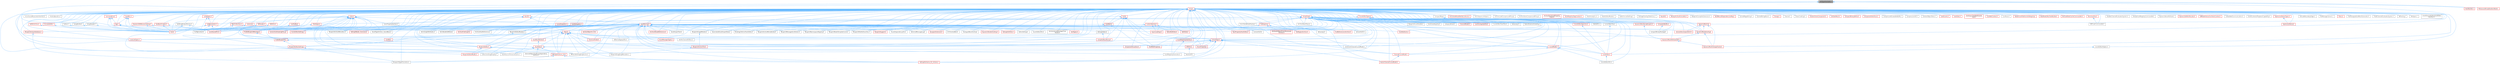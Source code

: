 digraph "GetTypeHashable.h"
{
 // INTERACTIVE_SVG=YES
 // LATEX_PDF_SIZE
  bgcolor="transparent";
  edge [fontname=Helvetica,fontsize=10,labelfontname=Helvetica,labelfontsize=10];
  node [fontname=Helvetica,fontsize=10,shape=box,height=0.2,width=0.4];
  Node1 [id="Node000001",label="GetTypeHashable.h",height=0.2,width=0.4,color="gray40", fillcolor="grey60", style="filled", fontcolor="black",tooltip=" "];
  Node1 -> Node2 [id="edge1_Node000001_Node000002",dir="back",color="steelblue1",style="solid",tooltip=" "];
  Node2 [id="Node000002",label="Array.h",height=0.2,width=0.4,color="red", fillcolor="#FFF0F0", style="filled",URL="$df/dd0/Array_8h.html",tooltip=" "];
  Node2 -> Node3 [id="edge2_Node000002_Node000003",dir="back",color="steelblue1",style="solid",tooltip=" "];
  Node3 [id="Node000003",label="ABTesting.h",height=0.2,width=0.4,color="grey40", fillcolor="white", style="filled",URL="$d6/dec/ABTesting_8h.html",tooltip=" "];
  Node2 -> Node4 [id="edge3_Node000002_Node000004",dir="back",color="steelblue1",style="solid",tooltip=" "];
  Node4 [id="Node000004",label="AIHelpers.h",height=0.2,width=0.4,color="grey40", fillcolor="white", style="filled",URL="$d1/d0d/AIHelpers_8h.html",tooltip=" "];
  Node2 -> Node5 [id="edge4_Node000002_Node000005",dir="back",color="steelblue1",style="solid",tooltip=" "];
  Node5 [id="Node000005",label="ActorElementEditorAssetData\lInterface.h",height=0.2,width=0.4,color="grey40", fillcolor="white", style="filled",URL="$d9/d7b/ActorElementEditorAssetDataInterface_8h.html",tooltip=" "];
  Node2 -> Node6 [id="edge5_Node000002_Node000006",dir="back",color="steelblue1",style="solid",tooltip=" "];
  Node6 [id="Node000006",label="ActorSoundParameterInterface.h",height=0.2,width=0.4,color="grey40", fillcolor="white", style="filled",URL="$de/d9f/ActorSoundParameterInterface_8h.html",tooltip=" "];
  Node2 -> Node7 [id="edge6_Node000002_Node000007",dir="back",color="steelblue1",style="solid",tooltip=" "];
  Node7 [id="Node000007",label="AndroidJavaEnv.h",height=0.2,width=0.4,color="grey40", fillcolor="white", style="filled",URL="$d6/d94/AndroidJavaEnv_8h.html",tooltip=" "];
  Node2 -> Node8 [id="edge7_Node000002_Node000008",dir="back",color="steelblue1",style="solid",tooltip=" "];
  Node8 [id="Node000008",label="AnimDataModelHasher.h",height=0.2,width=0.4,color="grey40", fillcolor="white", style="filled",URL="$d1/d21/AnimDataModelHasher_8h.html",tooltip=" "];
  Node2 -> Node9 [id="edge8_Node000002_Node000009",dir="back",color="steelblue1",style="solid",tooltip=" "];
  Node9 [id="Node000009",label="AnimDataModelNotifyCollector.h",height=0.2,width=0.4,color="red", fillcolor="#FFF0F0", style="filled",URL="$dc/d99/AnimDataModelNotifyCollector_8h.html",tooltip=" "];
  Node2 -> Node178 [id="edge9_Node000002_Node000178",dir="back",color="steelblue1",style="solid",tooltip=" "];
  Node178 [id="Node000178",label="AnimGraphAttributes.h",height=0.2,width=0.4,color="grey40", fillcolor="white", style="filled",URL="$d3/d40/AnimGraphAttributes_8h.html",tooltip=" "];
  Node2 -> Node179 [id="edge10_Node000002_Node000179",dir="back",color="steelblue1",style="solid",tooltip=" "];
  Node179 [id="Node000179",label="AnimNodeEditMode.h",height=0.2,width=0.4,color="grey40", fillcolor="white", style="filled",URL="$df/df6/AnimNodeEditMode_8h.html",tooltip=" "];
  Node2 -> Node180 [id="edge11_Node000002_Node000180",dir="back",color="steelblue1",style="solid",tooltip=" "];
  Node180 [id="Node000180",label="AnimSequenceHelpers.h",height=0.2,width=0.4,color="grey40", fillcolor="white", style="filled",URL="$dd/d12/AnimSequenceHelpers_8h.html",tooltip=" "];
  Node2 -> Node181 [id="edge12_Node000002_Node000181",dir="back",color="steelblue1",style="solid",tooltip=" "];
  Node181 [id="Node000181",label="App.h",height=0.2,width=0.4,color="red", fillcolor="#FFF0F0", style="filled",URL="$de/d8b/App_8h.html",tooltip=" "];
  Node181 -> Node183 [id="edge13_Node000181_Node000183",dir="back",color="steelblue1",style="solid",tooltip=" "];
  Node183 [id="Node000183",label="Core.h",height=0.2,width=0.4,color="red", fillcolor="#FFF0F0", style="filled",URL="$d6/dd7/Core_8h.html",tooltip=" "];
  Node181 -> Node189 [id="edge14_Node000181_Node000189",dir="back",color="steelblue1",style="solid",tooltip=" "];
  Node189 [id="Node000189",label="CoreSharedPCH.h",height=0.2,width=0.4,color="red", fillcolor="#FFF0F0", style="filled",URL="$d8/de5/CoreSharedPCH_8h.html",tooltip=" "];
  Node2 -> Node1000 [id="edge15_Node000002_Node001000",dir="back",color="steelblue1",style="solid",tooltip=" "];
  Node1000 [id="Node001000",label="ArchiveFindCulprit.h",height=0.2,width=0.4,color="red", fillcolor="#FFF0F0", style="filled",URL="$de/d30/ArchiveFindCulprit_8h.html",tooltip=" "];
  Node2 -> Node1001 [id="edge16_Node000002_Node001001",dir="back",color="steelblue1",style="solid",tooltip=" "];
  Node1001 [id="Node001001",label="ArchiveHasReferences.h",height=0.2,width=0.4,color="grey40", fillcolor="white", style="filled",URL="$d8/df1/ArchiveHasReferences_8h.html",tooltip=" "];
  Node2 -> Node1002 [id="edge17_Node000002_Node001002",dir="back",color="steelblue1",style="solid",tooltip=" "];
  Node1002 [id="Node001002",label="ArchiveLoadCompressedProxy.h",height=0.2,width=0.4,color="grey40", fillcolor="white", style="filled",URL="$d0/deb/ArchiveLoadCompressedProxy_8h.html",tooltip=" "];
  Node2 -> Node1003 [id="edge18_Node000002_Node001003",dir="back",color="steelblue1",style="solid",tooltip=" "];
  Node1003 [id="Node001003",label="ArchiveObjectCrc32.h",height=0.2,width=0.4,color="red", fillcolor="#FFF0F0", style="filled",URL="$d8/d12/ArchiveObjectCrc32_8h.html",tooltip=" "];
  Node2 -> Node1004 [id="edge19_Node000002_Node001004",dir="back",color="steelblue1",style="solid",tooltip=" "];
  Node1004 [id="Node001004",label="ArchiveSaveCompressedProxy.h",height=0.2,width=0.4,color="grey40", fillcolor="white", style="filled",URL="$d4/dee/ArchiveSaveCompressedProxy_8h.html",tooltip=" "];
  Node2 -> Node1005 [id="edge20_Node000002_Node001005",dir="back",color="steelblue1",style="solid",tooltip=" "];
  Node1005 [id="Node001005",label="ArchiveSerializedProperty\lChain.h",height=0.2,width=0.4,color="red", fillcolor="#FFF0F0", style="filled",URL="$d0/dd3/ArchiveSerializedPropertyChain_8h.html",tooltip=" "];
  Node2 -> Node1010 [id="edge21_Node000002_Node001010",dir="back",color="steelblue1",style="solid",tooltip=" "];
  Node1010 [id="Node001010",label="ArchiveShowReferences.h",height=0.2,width=0.4,color="red", fillcolor="#FFF0F0", style="filled",URL="$db/d28/ArchiveShowReferences_8h.html",tooltip=" "];
  Node2 -> Node1011 [id="edge22_Node000002_Node001011",dir="back",color="steelblue1",style="solid",tooltip=" "];
  Node1011 [id="Node001011",label="ArchiveStackTrace.h",height=0.2,width=0.4,color="grey40", fillcolor="white", style="filled",URL="$d9/d16/ArchiveStackTrace_8h.html",tooltip=" "];
  Node2 -> Node1012 [id="edge23_Node000002_Node001012",dir="back",color="steelblue1",style="solid",tooltip=" "];
  Node1012 [id="Node001012",label="ArchiveUObjectFromStructured\lArchive.h",height=0.2,width=0.4,color="red", fillcolor="#FFF0F0", style="filled",URL="$d2/d52/ArchiveUObjectFromStructuredArchive_8h.html",tooltip=" "];
  Node2 -> Node1013 [id="edge24_Node000002_Node001013",dir="back",color="steelblue1",style="solid",tooltip=" "];
  Node1013 [id="Node001013",label="ArrayBuilder.h",height=0.2,width=0.4,color="grey40", fillcolor="white", style="filled",URL="$d1/d4b/ArrayBuilder_8h.html",tooltip=" "];
  Node1013 -> Node183 [id="edge25_Node001013_Node000183",dir="back",color="steelblue1",style="solid",tooltip=" "];
  Node2 -> Node1014 [id="edge26_Node000002_Node001014",dir="back",color="steelblue1",style="solid",tooltip=" "];
  Node1014 [id="Node001014",label="ArrayReader.h",height=0.2,width=0.4,color="grey40", fillcolor="white", style="filled",URL="$d8/d40/ArrayReader_8h.html",tooltip=" "];
  Node1014 -> Node183 [id="edge27_Node001014_Node000183",dir="back",color="steelblue1",style="solid",tooltip=" "];
  Node2 -> Node1015 [id="edge28_Node000002_Node001015",dir="back",color="steelblue1",style="solid",tooltip=" "];
  Node1015 [id="Node001015",label="ArrayView.h",height=0.2,width=0.4,color="red", fillcolor="#FFF0F0", style="filled",URL="$d7/df4/ArrayView_8h.html",tooltip=" "];
  Node1015 -> Node8 [id="edge29_Node001015_Node000008",dir="back",color="steelblue1",style="solid",tooltip=" "];
  Node1015 -> Node1011 [id="edge30_Node001015_Node001011",dir="back",color="steelblue1",style="solid",tooltip=" "];
  Node1015 -> Node1019 [id="edge31_Node001015_Node001019",dir="back",color="steelblue1",style="solid",tooltip=" "];
  Node1019 [id="Node001019",label="AssetData.h",height=0.2,width=0.4,color="red", fillcolor="#FFF0F0", style="filled",URL="$d9/d19/AssetData_8h.html",tooltip=" "];
  Node1019 -> Node1039 [id="edge32_Node001019_Node001039",dir="back",color="steelblue1",style="solid",tooltip=" "];
  Node1039 [id="Node001039",label="AssetRegistryGenerator.h",height=0.2,width=0.4,color="grey40", fillcolor="white", style="filled",URL="$df/dd1/AssetRegistryGenerator_8h.html",tooltip=" "];
  Node1019 -> Node1041 [id="edge33_Node001019_Node001041",dir="back",color="steelblue1",style="solid",tooltip=" "];
  Node1041 [id="Node001041",label="AssetSourceFilenameCache.h",height=0.2,width=0.4,color="grey40", fillcolor="white", style="filled",URL="$dd/d16/AssetSourceFilenameCache_8h.html",tooltip=" "];
  Node1019 -> Node1057 [id="edge34_Node001019_Node001057",dir="back",color="steelblue1",style="solid",tooltip=" "];
  Node1057 [id="Node001057",label="CollectionDragDropOp.h",height=0.2,width=0.4,color="grey40", fillcolor="white", style="filled",URL="$d6/d23/CollectionDragDropOp_8h.html",tooltip=" "];
  Node1019 -> Node1195 [id="edge35_Node001019_Node001195",dir="back",color="steelblue1",style="solid",tooltip=" "];
  Node1195 [id="Node001195",label="EdGraphSchema_K2.h",height=0.2,width=0.4,color="red", fillcolor="#FFF0F0", style="filled",URL="$d0/dcf/EdGraphSchema__K2_8h.html",tooltip=" "];
  Node1195 -> Node1199 [id="edge36_Node001195_Node001199",dir="back",color="steelblue1",style="solid",tooltip=" "];
  Node1199 [id="Node001199",label="BlueprintTypePromotion.h",height=0.2,width=0.4,color="grey40", fillcolor="white", style="filled",URL="$d2/d23/BlueprintTypePromotion_8h.html",tooltip=" "];
  Node1195 -> Node1200 [id="edge37_Node001195_Node001200",dir="back",color="steelblue1",style="solid",tooltip=" "];
  Node1200 [id="Node001200",label="EdGraphSchema_K2_Actions.h",height=0.2,width=0.4,color="red", fillcolor="#FFF0F0", style="filled",URL="$d8/d9c/EdGraphSchema__K2__Actions_8h.html",tooltip=" "];
  Node1019 -> Node1359 [id="edge38_Node001019_Node001359",dir="back",color="steelblue1",style="solid",tooltip=" "];
  Node1359 [id="Node001359",label="ExternalObjectAndActorDependency\lGatherer.h",height=0.2,width=0.4,color="grey40", fillcolor="white", style="filled",URL="$d3/d4e/ExternalObjectAndActorDependencyGatherer_8h.html",tooltip=" "];
  Node1015 -> Node1521 [id="edge39_Node001015_Node001521",dir="back",color="steelblue1",style="solid",tooltip=" "];
  Node1521 [id="Node001521",label="AsyncLoading2.h",height=0.2,width=0.4,color="red", fillcolor="#FFF0F0", style="filled",URL="$dd/db7/AsyncLoading2_8h.html",tooltip=" "];
  Node1015 -> Node1551 [id="edge40_Node001015_Node001551",dir="back",color="steelblue1",style="solid",tooltip=" "];
  Node1551 [id="Node001551",label="BezierChannelCurveModel.h",height=0.2,width=0.4,color="red", fillcolor="#FFF0F0", style="filled",URL="$d3/d63/BezierChannelCurveModel_8h.html",tooltip=" "];
  Node1015 -> Node1555 [id="edge41_Node001015_Node001555",dir="back",color="steelblue1",style="solid",tooltip=" "];
  Node1555 [id="Node001555",label="BlueprintAssetHandler.h",height=0.2,width=0.4,color="grey40", fillcolor="white", style="filled",URL="$d0/d84/BlueprintAssetHandler_8h.html",tooltip=" "];
  Node1015 -> Node1557 [id="edge42_Node001015_Node001557",dir="back",color="steelblue1",style="solid",tooltip=" "];
  Node1557 [id="Node001557",label="BoolPropertyTrackEditor.h",height=0.2,width=0.4,color="red", fillcolor="#FFF0F0", style="filled",URL="$db/d07/BoolPropertyTrackEditor_8h.html",tooltip=" "];
  Node1015 -> Node1559 [id="edge43_Node001015_Node001559",dir="back",color="steelblue1",style="solid",tooltip=" "];
  Node1559 [id="Node001559",label="BulkDataRegistry.h",height=0.2,width=0.4,color="grey40", fillcolor="white", style="filled",URL="$da/db4/BulkDataRegistry_8h.html",tooltip=" "];
  Node1015 -> Node1781 [id="edge44_Node001015_Node001781",dir="back",color="steelblue1",style="solid",tooltip=" "];
  Node1781 [id="Node001781",label="CategoryModel.h",height=0.2,width=0.4,color="grey40", fillcolor="white", style="filled",URL="$db/dfe/CategoryModel_8h.html",tooltip=" "];
  Node1015 -> Node3023 [id="edge45_Node001015_Node003023",dir="back",color="steelblue1",style="solid",tooltip=" "];
  Node3023 [id="Node003023",label="ChannelCurveModel.h",height=0.2,width=0.4,color="red", fillcolor="#FFF0F0", style="filled",URL="$de/dfa/ChannelCurveModel_8h.html",tooltip=" "];
  Node3023 -> Node1551 [id="edge46_Node003023_Node001551",dir="back",color="steelblue1",style="solid",tooltip=" "];
  Node1015 -> Node1782 [id="edge47_Node001015_Node001782",dir="back",color="steelblue1",style="solid",tooltip=" "];
  Node1782 [id="Node001782",label="ChannelModel.h",height=0.2,width=0.4,color="red", fillcolor="#FFF0F0", style="filled",URL="$de/d30/ChannelModel_8h.html",tooltip=" "];
  Node1015 -> Node4208 [id="edge48_Node001015_Node004208",dir="back",color="steelblue1",style="solid",tooltip=" "];
  Node4208 [id="Node004208",label="CompositeBuffer.h",height=0.2,width=0.4,color="red", fillcolor="#FFF0F0", style="filled",URL="$da/d4b/CompositeBuffer_8h.html",tooltip=" "];
  Node4208 -> Node1605 [id="edge49_Node004208_Node001605",dir="back",color="steelblue1",style="solid",tooltip=" "];
  Node1605 [id="Node001605",label="CompactBinaryPackage.h",height=0.2,width=0.4,color="grey40", fillcolor="white", style="filled",URL="$de/d7e/CompactBinaryPackage_8h.html",tooltip=" "];
  Node1015 -> Node3025 [id="edge50_Node001015_Node003025",dir="back",color="steelblue1",style="solid",tooltip=" "];
  Node3025 [id="Node003025",label="ConstraintChannelCurveModel.h",height=0.2,width=0.4,color="grey40", fillcolor="white", style="filled",URL="$d9/d5f/ConstraintChannelCurveModel_8h.html",tooltip=" "];
  Node1015 -> Node4213 [id="edge51_Node001015_Node004213",dir="back",color="steelblue1",style="solid",tooltip=" "];
  Node4213 [id="Node004213",label="ConvexHull2.h",height=0.2,width=0.4,color="grey40", fillcolor="white", style="filled",URL="$df/dc5/ConvexHull2_8h.html",tooltip=" "];
  Node1015 -> Node4214 [id="edge52_Node001015_Node004214",dir="back",color="steelblue1",style="solid",tooltip=" "];
  Node4214 [id="Node004214",label="ConvexHull3.h",height=0.2,width=0.4,color="grey40", fillcolor="white", style="filled",URL="$d2/d83/ConvexHull3_8h.html",tooltip=" "];
  Node1015 -> Node1564 [id="edge53_Node001015_Node001564",dir="back",color="steelblue1",style="solid",tooltip=" "];
  Node1564 [id="Node001564",label="CookPackageSplitter.h",height=0.2,width=0.4,color="red", fillcolor="#FFF0F0", style="filled",URL="$da/db3/CookPackageSplitter_8h.html",tooltip=" "];
  Node1015 -> Node183 [id="edge54_Node001015_Node000183",dir="back",color="steelblue1",style="solid",tooltip=" "];
  Node1015 -> Node1613 [id="edge55_Node001015_Node001613",dir="back",color="steelblue1",style="solid",tooltip=" "];
  Node1613 [id="Node001613",label="CoreDelegates.h",height=0.2,width=0.4,color="red", fillcolor="#FFF0F0", style="filled",URL="$d9/dc2/CoreDelegates_8h.html",tooltip=" "];
  Node1613 -> Node183 [id="edge56_Node001613_Node000183",dir="back",color="steelblue1",style="solid",tooltip=" "];
  Node1613 -> Node189 [id="edge57_Node001613_Node000189",dir="back",color="steelblue1",style="solid",tooltip=" "];
  Node1015 -> Node4215 [id="edge58_Node001015_Node004215",dir="back",color="steelblue1",style="solid",tooltip=" "];
  Node4215 [id="Node004215",label="CoreRedirects.h",height=0.2,width=0.4,color="red", fillcolor="#FFF0F0", style="filled",URL="$d1/d15/CoreRedirects_8h.html",tooltip=" "];
  Node1015 -> Node189 [id="edge59_Node001015_Node000189",dir="back",color="steelblue1",style="solid",tooltip=" "];
  Node1015 -> Node1645 [id="edge60_Node001015_Node001645",dir="back",color="steelblue1",style="solid",tooltip=" "];
  Node1645 [id="Node001645",label="CurveEditor.h",height=0.2,width=0.4,color="red", fillcolor="#FFF0F0", style="filled",URL="$d1/d27/CurveEditor_8h.html",tooltip=" "];
  Node1645 -> Node1655 [id="edge61_Node001645_Node001655",dir="back",color="steelblue1",style="solid",tooltip=" "];
  Node1655 [id="Node001655",label="CurveEditorUtils.h",height=0.2,width=0.4,color="grey40", fillcolor="white", style="filled",URL="$d3/d81/CurveEditorUtils_8h.html",tooltip=" "];
  Node1015 -> Node4216 [id="edge62_Node001015_Node004216",dir="back",color="steelblue1",style="solid",tooltip=" "];
  Node4216 [id="Node004216",label="CurveEditorSelection.h",height=0.2,width=0.4,color="red", fillcolor="#FFF0F0", style="filled",URL="$d3/def/CurveEditorSelection_8h.html",tooltip=" "];
  Node4216 -> Node1645 [id="edge63_Node004216_Node001645",dir="back",color="steelblue1",style="solid",tooltip=" "];
  Node1015 -> Node4218 [id="edge64_Node001015_Node004218",dir="back",color="steelblue1",style="solid",tooltip=" "];
  Node4218 [id="Node004218",label="CurveEditorTree.h",height=0.2,width=0.4,color="grey40", fillcolor="white", style="filled",URL="$dc/d32/CurveEditorTree_8h.html",tooltip=" "];
  Node4218 -> Node1645 [id="edge65_Node004218_Node001645",dir="back",color="steelblue1",style="solid",tooltip=" "];
  Node1015 -> Node4219 [id="edge66_Node001015_Node004219",dir="back",color="steelblue1",style="solid",tooltip=" "];
  Node4219 [id="Node004219",label="CurveEditorTreeFilter.h",height=0.2,width=0.4,color="grey40", fillcolor="white", style="filled",URL="$d6/dcd/CurveEditorTreeFilter_8h.html",tooltip=" "];
  Node1015 -> Node3026 [id="edge67_Node001015_Node003026",dir="back",color="steelblue1",style="solid",tooltip=" "];
  Node3026 [id="Node003026",label="CurveModel.h",height=0.2,width=0.4,color="red", fillcolor="#FFF0F0", style="filled",URL="$de/d1c/CurveModel_8h.html",tooltip=" "];
  Node3026 -> Node3023 [id="edge68_Node003026_Node003023",dir="back",color="steelblue1",style="solid",tooltip=" "];
  Node3026 -> Node1645 [id="edge69_Node003026_Node001645",dir="back",color="steelblue1",style="solid",tooltip=" "];
  Node3026 -> Node1655 [id="edge70_Node003026_Node001655",dir="back",color="steelblue1",style="solid",tooltip=" "];
  Node1015 -> Node4220 [id="edge71_Node001015_Node004220",dir="back",color="steelblue1",style="solid",tooltip=" "];
  Node4220 [id="Node004220",label="Delaunay2.h",height=0.2,width=0.4,color="grey40", fillcolor="white", style="filled",URL="$d2/d4c/Delaunay2_8h.html",tooltip=" "];
  Node1015 -> Node4221 [id="edge72_Node001015_Node004221",dir="back",color="steelblue1",style="solid",tooltip=" "];
  Node4221 [id="Node004221",label="Delaunay3.h",height=0.2,width=0.4,color="grey40", fillcolor="white", style="filled",URL="$d1/d5b/Delaunay3_8h.html",tooltip=" "];
  Node1015 -> Node4222 [id="edge73_Node001015_Node004222",dir="back",color="steelblue1",style="solid",tooltip=" "];
  Node4222 [id="Node004222",label="DetectExteriorVisibility.h",height=0.2,width=0.4,color="grey40", fillcolor="white", style="filled",URL="$da/d70/DetectExteriorVisibility_8h.html",tooltip=" "];
  Node1015 -> Node4223 [id="edge74_Node001015_Node004223",dir="back",color="steelblue1",style="solid",tooltip=" "];
  Node4223 [id="Node004223",label="DynamicMesh3.h",height=0.2,width=0.4,color="red", fillcolor="#FFF0F0", style="filled",URL="$d5/d34/DynamicMesh3_8h.html",tooltip=" "];
  Node4223 -> Node4226 [id="edge75_Node004223_Node004226",dir="back",color="steelblue1",style="solid",tooltip=" "];
  Node4226 [id="Node004226",label="ConvexDecomposition3.h",height=0.2,width=0.4,color="red", fillcolor="#FFF0F0", style="filled",URL="$d4/d2b/ConvexDecomposition3_8h.html",tooltip=" "];
  Node4223 -> Node4232 [id="edge76_Node004223_Node004232",dir="back",color="steelblue1",style="solid",tooltip=" "];
  Node4232 [id="Node004232",label="DynamicMeshChangeTracker.h",height=0.2,width=0.4,color="red", fillcolor="#FFF0F0", style="filled",URL="$dd/df0/DynamicMeshChangeTracker_8h.html",tooltip=" "];
  Node4223 -> Node4284 [id="edge77_Node004223_Node004284",dir="back",color="steelblue1",style="solid",tooltip=" "];
  Node4284 [id="Node004284",label="DynamicMeshOverlay.h",height=0.2,width=0.4,color="red", fillcolor="#FFF0F0", style="filled",URL="$de/d26/DynamicMeshOverlay_8h.html",tooltip=" "];
  Node4284 -> Node4231 [id="edge78_Node004284_Node004231",dir="back",color="steelblue1",style="solid",tooltip=" "];
  Node4231 [id="Node004231",label="DynamicMeshAttributeSet.h",height=0.2,width=0.4,color="red", fillcolor="#FFF0F0", style="filled",URL="$d1/d88/DynamicMeshAttributeSet_8h.html",tooltip=" "];
  Node4231 -> Node4232 [id="edge79_Node004231_Node004232",dir="back",color="steelblue1",style="solid",tooltip=" "];
  Node4284 -> Node4232 [id="edge80_Node004284_Node004232",dir="back",color="steelblue1",style="solid",tooltip=" "];
  Node1015 -> Node4231 [id="edge81_Node001015_Node004231",dir="back",color="steelblue1",style="solid",tooltip=" "];
  Node1015 -> Node4284 [id="edge82_Node001015_Node004284",dir="back",color="steelblue1",style="solid",tooltip=" "];
  Node1015 -> Node4278 [id="edge83_Node001015_Node004278",dir="back",color="steelblue1",style="solid",tooltip=" "];
  Node4278 [id="Node004278",label="DynamicMeshSculptLayers.h",height=0.2,width=0.4,color="red", fillcolor="#FFF0F0", style="filled",URL="$da/df3/DynamicMeshSculptLayers_8h.html",tooltip=" "];
  Node4278 -> Node4231 [id="edge84_Node004278_Node004231",dir="back",color="steelblue1",style="solid",tooltip=" "];
  Node1015 -> Node1200 [id="edge85_Node001015_Node001200",dir="back",color="steelblue1",style="solid",tooltip=" "];
  Node1015 -> Node4359 [id="edge86_Node001015_Node004359",dir="back",color="steelblue1",style="solid",tooltip=" "];
  Node4359 [id="Node004359",label="FileHelper.h",height=0.2,width=0.4,color="red", fillcolor="#FFF0F0", style="filled",URL="$d8/dfe/FileHelper_8h.html",tooltip=" "];
  Node4359 -> Node183 [id="edge87_Node004359_Node000183",dir="back",color="steelblue1",style="solid",tooltip=" "];
  Node4359 -> Node189 [id="edge88_Node004359_Node000189",dir="back",color="steelblue1",style="solid",tooltip=" "];
  Node1015 -> Node4362 [id="edge89_Node001015_Node004362",dir="back",color="steelblue1",style="solid",tooltip=" "];
  Node4362 [id="Node004362",label="FileRegions.h",height=0.2,width=0.4,color="red", fillcolor="#FFF0F0", style="filled",URL="$d0/d11/FileRegions_8h.html",tooltip=" "];
  Node4362 -> Node1012 [id="edge90_Node004362_Node001012",dir="back",color="steelblue1",style="solid",tooltip=" "];
  Node4362 -> Node2502 [id="edge91_Node004362_Node002502",dir="back",color="steelblue1",style="solid",tooltip=" "];
  Node2502 [id="Node002502",label="BulkData.h",height=0.2,width=0.4,color="red", fillcolor="#FFF0F0", style="filled",URL="$d4/d8e/BulkData_8h.html",tooltip=" "];
  Node4362 -> Node4363 [id="edge92_Node004362_Node004363",dir="back",color="steelblue1",style="solid",tooltip=" "];
  Node4363 [id="Node004363",label="FileRegionArchive.h",height=0.2,width=0.4,color="red", fillcolor="#FFF0F0", style="filled",URL="$d1/dfe/FileRegionArchive_8h.html",tooltip=" "];
  Node1015 -> Node6842 [id="edge93_Node001015_Node006842",dir="back",color="steelblue1",style="solid",tooltip=" "];
  Node6842 [id="Node006842",label="FindReferencersArchive.h",height=0.2,width=0.4,color="red", fillcolor="#FFF0F0", style="filled",URL="$d5/d8f/FindReferencersArchive_8h.html",tooltip=" "];
  Node1015 -> Node7940 [id="edge94_Node001015_Node007940",dir="back",color="steelblue1",style="solid",tooltip=" "];
  Node7940 [id="Node007940",label="FitKDOP3.h",height=0.2,width=0.4,color="grey40", fillcolor="white", style="filled",URL="$d8/ded/FitKDOP3_8h.html",tooltip=" "];
  Node1015 -> Node2739 [id="edge95_Node001015_Node002739",dir="back",color="steelblue1",style="solid",tooltip=" "];
  Node2739 [id="Node002739",label="UnrealType.h",height=0.2,width=0.4,color="red", fillcolor="#FFF0F0", style="filled",URL="$d6/d2f/UnrealType_8h.html",tooltip=" "];
  Node2739 -> Node863 [id="edge96_Node002739_Node000863",dir="back",color="steelblue1",style="solid",tooltip=" "];
  Node863 [id="Node000863",label="BPVariableDragDropAction.h",height=0.2,width=0.4,color="grey40", fillcolor="white", style="filled",URL="$dd/d23/BPVariableDragDropAction_8h.html",tooltip=" "];
  Node2739 -> Node1551 [id="edge97_Node002739_Node001551",dir="back",color="steelblue1",style="solid",tooltip=" "];
  Node2739 -> Node2854 [id="edge98_Node002739_Node002854",dir="back",color="steelblue1",style="solid",tooltip=" "];
  Node2854 [id="Node002854",label="BlueprintActionFilter.h",height=0.2,width=0.4,color="red", fillcolor="#FFF0F0", style="filled",URL="$d5/d2a/BlueprintActionFilter_8h.html",tooltip=" "];
  Node2854 -> Node864 [id="edge99_Node002854_Node000864",dir="back",color="steelblue1",style="solid",tooltip=" "];
  Node864 [id="Node000864",label="BlueprintDragDropMenuItem.h",height=0.2,width=0.4,color="grey40", fillcolor="white", style="filled",URL="$dc/deb/BlueprintDragDropMenuItem_8h.html",tooltip=" "];
  Node2739 -> Node3023 [id="edge100_Node002739_Node003023",dir="back",color="steelblue1",style="solid",tooltip=" "];
  Node2739 -> Node2886 [id="edge101_Node002739_Node002886",dir="back",color="steelblue1",style="solid",tooltip=" "];
  Node2886 [id="Node002886",label="ComponentVisualizer.h",height=0.2,width=0.4,color="red", fillcolor="#FFF0F0", style="filled",URL="$d3/d9b/ComponentVisualizer_8h.html",tooltip=" "];
  Node2739 -> Node3025 [id="edge102_Node002739_Node003025",dir="back",color="steelblue1",style="solid",tooltip=" "];
  Node2739 -> Node3026 [id="edge103_Node002739_Node003026",dir="back",color="steelblue1",style="solid",tooltip=" "];
  Node2739 -> Node1727 [id="edge104_Node002739_Node001727",dir="back",color="steelblue1",style="solid",tooltip=" "];
  Node1727 [id="Node001727",label="DiffUtils.h",height=0.2,width=0.4,color="red", fillcolor="#FFF0F0", style="filled",URL="$d4/d91/DiffUtils_8h.html",tooltip=" "];
  Node1727 -> Node1732 [id="edge105_Node001727_Node001732",dir="back",color="steelblue1",style="solid",tooltip=" "];
  Node1732 [id="Node001732",label="DetailsDiff.h",height=0.2,width=0.4,color="grey40", fillcolor="white", style="filled",URL="$de/dfc/DetailsDiff_8h.html",tooltip=" "];
  Node2739 -> Node1200 [id="edge106_Node002739_Node001200",dir="back",color="steelblue1",style="solid",tooltip=" "];
  Node2739 -> Node3059 [id="edge107_Node002739_Node003059",dir="back",color="steelblue1",style="solid",tooltip=" "];
  Node3059 [id="Node003059",label="EnumProperty.h",height=0.2,width=0.4,color="red", fillcolor="#FFF0F0", style="filled",URL="$de/d91/EnumProperty_8h.html",tooltip=" "];
  Node2739 -> Node3718 [id="edge108_Node002739_Node003718",dir="back",color="steelblue1",style="solid",tooltip=" "];
  Node3718 [id="Node003718",label="FieldPathProperty.h",height=0.2,width=0.4,color="red", fillcolor="#FFF0F0", style="filled",URL="$d9/d38/FieldPathProperty_8h.html",tooltip=" "];
  Node2 -> Node4560 [id="edge109_Node000002_Node004560",dir="back",color="steelblue1",style="solid",tooltip=" "];
  Node4560 [id="Node004560",label="AssetBundleData.h",height=0.2,width=0.4,color="red", fillcolor="#FFF0F0", style="filled",URL="$df/d47/AssetBundleData_8h.html",tooltip=" "];
  Node4560 -> Node1019 [id="edge110_Node004560_Node001019",dir="back",color="steelblue1",style="solid",tooltip=" "];
  Node2 -> Node1019 [id="edge111_Node000002_Node001019",dir="back",color="steelblue1",style="solid",tooltip=" "];
  Node2 -> Node4537 [id="edge112_Node000002_Node004537",dir="back",color="steelblue1",style="solid",tooltip=" "];
  Node4537 [id="Node004537",label="AssetImportTask.h",height=0.2,width=0.4,color="grey40", fillcolor="white", style="filled",URL="$d7/d65/AssetImportTask_8h.html",tooltip=" "];
  Node2 -> Node4578 [id="edge113_Node000002_Node004578",dir="back",color="steelblue1",style="solid",tooltip=" "];
  Node4578 [id="Node004578",label="AssetManagerTypes.h",height=0.2,width=0.4,color="red", fillcolor="#FFF0F0", style="filled",URL="$d6/d98/AssetManagerTypes_8h.html",tooltip=" "];
  Node2 -> Node1039 [id="edge114_Node000002_Node001039",dir="back",color="steelblue1",style="solid",tooltip=" "];
  Node2 -> Node6420 [id="edge115_Node000002_Node006420",dir="back",color="steelblue1",style="solid",tooltip=" "];
  Node6420 [id="Node006420",label="AssetRegistryInterface.h",height=0.2,width=0.4,color="red", fillcolor="#FFF0F0", style="filled",URL="$d5/d26/AssetRegistryInterface_8h.html",tooltip=" "];
  Node6420 -> Node1039 [id="edge116_Node006420_Node001039",dir="back",color="steelblue1",style="solid",tooltip=" "];
  Node2 -> Node4366 [id="edge117_Node000002_Node004366",dir="back",color="steelblue1",style="solid",tooltip=" "];
  Node4366 [id="Node004366",label="AssetRegistryTagsContext.h",height=0.2,width=0.4,color="red", fillcolor="#FFF0F0", style="filled",URL="$d1/d74/AssetRegistryTagsContext_8h.html",tooltip=" "];
  Node2 -> Node1041 [id="edge118_Node000002_Node001041",dir="back",color="steelblue1",style="solid",tooltip=" "];
  Node2 -> Node6593 [id="edge119_Node000002_Node006593",dir="back",color="steelblue1",style="solid",tooltip=" "];
  Node6593 [id="Node006593",label="AssetTypeActions_SoundBase.h",height=0.2,width=0.4,color="grey40", fillcolor="white", style="filled",URL="$db/d4e/AssetTypeActions__SoundBase_8h.html",tooltip=" "];
  Node2 -> Node1521 [id="edge120_Node000002_Node001521",dir="back",color="steelblue1",style="solid",tooltip=" "];
  Node2 -> Node6819 [id="edge121_Node000002_Node006819",dir="back",color="steelblue1",style="solid",tooltip=" "];
  Node6819 [id="Node006819",label="AudioAnalytics.h",height=0.2,width=0.4,color="grey40", fillcolor="white", style="filled",URL="$dc/d3f/AudioAnalytics_8h.html",tooltip=" "];
  Node2 -> Node861 [id="edge122_Node000002_Node000861",dir="back",color="steelblue1",style="solid",tooltip=" "];
  Node861 [id="Node000861",label="AudioEditorModule.h",height=0.2,width=0.4,color="grey40", fillcolor="white", style="filled",URL="$d4/d28/AudioEditorModule_8h.html",tooltip=" "];
  Node2 -> Node6421 [id="edge123_Node000002_Node006421",dir="back",color="steelblue1",style="solid",tooltip=" "];
  Node6421 [id="Node006421",label="AudioFormatSettings.h",height=0.2,width=0.4,color="grey40", fillcolor="white", style="filled",URL="$d7/d79/AudioFormatSettings_8h.html",tooltip=" "];
  Node2 -> Node4540 [id="edge124_Node000002_Node004540",dir="back",color="steelblue1",style="solid",tooltip=" "];
  Node4540 [id="Node004540",label="AutomatedAssetImportData.h",height=0.2,width=0.4,color="grey40", fillcolor="white", style="filled",URL="$dd/d4f/AutomatedAssetImportData_8h.html",tooltip=" "];
  Node2 -> Node8392 [id="edge125_Node000002_Node008392",dir="back",color="steelblue1",style="solid",tooltip=" "];
  Node8392 [id="Node008392",label="AverageOverlayToVertices.h",height=0.2,width=0.4,color="grey40", fillcolor="white", style="filled",URL="$d8/d66/AverageOverlayToVertices_8h.html",tooltip=" "];
  Node2 -> Node863 [id="edge126_Node000002_Node000863",dir="back",color="steelblue1",style="solid",tooltip=" "];
  Node2 -> Node8393 [id="edge127_Node000002_Node008393",dir="back",color="steelblue1",style="solid",tooltip=" "];
  Node8393 [id="Node008393",label="Base64.h",height=0.2,width=0.4,color="red", fillcolor="#FFF0F0", style="filled",URL="$d1/dbd/Base64_8h.html",tooltip=" "];
  Node2 -> Node1551 [id="edge128_Node000002_Node001551",dir="back",color="steelblue1",style="solid",tooltip=" "];
  Node2 -> Node8394 [id="edge129_Node000002_Node008394",dir="back",color="steelblue1",style="solid",tooltip=" "];
  Node8394 [id="Node008394",label="BinaryArchiveFormatter.h",height=0.2,width=0.4,color="red", fillcolor="#FFF0F0", style="filled",URL="$d2/d01/BinaryArchiveFormatter_8h.html",tooltip=" "];
  Node2 -> Node1791 [id="edge130_Node000002_Node001791",dir="back",color="steelblue1",style="solid",tooltip=" "];
  Node1791 [id="Node001791",label="BindingLifetimeTrackEditor.h",height=0.2,width=0.4,color="grey40", fillcolor="white", style="filled",URL="$db/d3c/BindingLifetimeTrackEditor_8h.html",tooltip=" "];
  Node2 -> Node8497 [id="edge131_Node000002_Node008497",dir="back",color="steelblue1",style="solid",tooltip=" "];
  Node8497 [id="Node008497",label="BitReader.h",height=0.2,width=0.4,color="red", fillcolor="#FFF0F0", style="filled",URL="$dd/d8b/BitReader_8h.html",tooltip=" "];
  Node8497 -> Node183 [id="edge132_Node008497_Node000183",dir="back",color="steelblue1",style="solid",tooltip=" "];
  Node8497 -> Node5158 [id="edge133_Node008497_Node005158",dir="back",color="steelblue1",style="solid",tooltip=" "];
  Node5158 [id="Node005158",label="CoreNet.h",height=0.2,width=0.4,color="red", fillcolor="#FFF0F0", style="filled",URL="$da/d1a/CoreNet_8h.html",tooltip=" "];
  Node8497 -> Node189 [id="edge134_Node008497_Node000189",dir="back",color="steelblue1",style="solid",tooltip=" "];
  Node2 -> Node8499 [id="edge135_Node000002_Node008499",dir="back",color="steelblue1",style="solid",tooltip=" "];
  Node8499 [id="Node008499",label="BitWriter.h",height=0.2,width=0.4,color="red", fillcolor="#FFF0F0", style="filled",URL="$d5/d10/BitWriter_8h.html",tooltip=" "];
  Node8499 -> Node183 [id="edge136_Node008499_Node000183",dir="back",color="steelblue1",style="solid",tooltip=" "];
  Node8499 -> Node5158 [id="edge137_Node008499_Node005158",dir="back",color="steelblue1",style="solid",tooltip=" "];
  Node8499 -> Node189 [id="edge138_Node008499_Node000189",dir="back",color="steelblue1",style="solid",tooltip=" "];
  Node2 -> Node4442 [id="edge139_Node000002_Node004442",dir="back",color="steelblue1",style="solid",tooltip=" "];
  Node4442 [id="Node004442",label="BlueprintActionDatabase.h",height=0.2,width=0.4,color="red", fillcolor="#FFF0F0", style="filled",URL="$d4/dae/BlueprintActionDatabase_8h.html",tooltip=" "];
  Node4442 -> Node1199 [id="edge140_Node004442_Node001199",dir="back",color="steelblue1",style="solid",tooltip=" "];
  Node2 -> Node2854 [id="edge141_Node000002_Node002854",dir="back",color="steelblue1",style="solid",tooltip=" "];
  Node2 -> Node1062 [id="edge142_Node000002_Node001062",dir="back",color="steelblue1",style="solid",tooltip=" "];
  Node1062 [id="Node001062",label="BlueprintActionMenuBuilder.h",height=0.2,width=0.4,color="grey40", fillcolor="white", style="filled",URL="$dd/dea/BlueprintActionMenuBuilder_8h.html",tooltip=" "];
  Node2 -> Node1063 [id="edge143_Node000002_Node001063",dir="back",color="steelblue1",style="solid",tooltip=" "];
  Node1063 [id="Node001063",label="BlueprintActionMenuItem.h",height=0.2,width=0.4,color="grey40", fillcolor="white", style="filled",URL="$d8/dca/BlueprintActionMenuItem_8h.html",tooltip=" "];
  Node2 -> Node1555 [id="edge144_Node000002_Node001555",dir="back",color="steelblue1",style="solid",tooltip=" "];
  Node2 -> Node4542 [id="edge145_Node000002_Node004542",dir="back",color="steelblue1",style="solid",tooltip=" "];
  Node4542 [id="Node004542",label="BlueprintCompilerExtension.h",height=0.2,width=0.4,color="grey40", fillcolor="white", style="filled",URL="$d3/dc0/BlueprintCompilerExtension_8h.html",tooltip=" "];
  Node2 -> Node864 [id="edge146_Node000002_Node000864",dir="back",color="steelblue1",style="solid",tooltip=" "];
  Node2 -> Node862 [id="edge147_Node000002_Node000862",dir="back",color="steelblue1",style="solid",tooltip=" "];
  Node862 [id="Node000862",label="BlueprintEditor.h",height=0.2,width=0.4,color="red", fillcolor="#FFF0F0", style="filled",URL="$df/d7d/BlueprintEditor_8h.html",tooltip=" "];
  Node862 -> Node863 [id="edge148_Node000862_Node000863",dir="back",color="steelblue1",style="solid",tooltip=" "];
  Node862 -> Node864 [id="edge149_Node000862_Node000864",dir="back",color="steelblue1",style="solid",tooltip=" "];
  Node862 -> Node865 [id="edge150_Node000862_Node000865",dir="back",color="steelblue1",style="solid",tooltip=" "];
  Node865 [id="Node000865",label="BlueprintEditorModes.h",height=0.2,width=0.4,color="red", fillcolor="#FFF0F0", style="filled",URL="$d9/d70/BlueprintEditorModes_8h.html",tooltip=" "];
  Node2 -> Node865 [id="edge151_Node000002_Node000865",dir="back",color="steelblue1",style="solid",tooltip=" "];
  Node2 -> Node874 [id="edge152_Node000002_Node000874",dir="back",color="steelblue1",style="solid",tooltip=" "];
  Node874 [id="Node000874",label="BlueprintEditorModule.h",height=0.2,width=0.4,color="grey40", fillcolor="white", style="filled",URL="$df/d39/BlueprintEditorModule_8h.html",tooltip=" "];
  Node874 -> Node862 [id="edge153_Node000874_Node000862",dir="back",color="steelblue1",style="solid",tooltip=" "];
  Node2 -> Node1337 [id="edge154_Node000002_Node001337",dir="back",color="steelblue1",style="solid",tooltip=" "];
  Node1337 [id="Node001337",label="BlueprintEditorSettings.h",height=0.2,width=0.4,color="red", fillcolor="#FFF0F0", style="filled",URL="$d4/dbc/BlueprintEditorSettings_8h.html",tooltip=" "];
  Node1337 -> Node1199 [id="edge155_Node001337_Node001199",dir="back",color="steelblue1",style="solid",tooltip=" "];
  Node2 -> Node6618 [id="edge156_Node000002_Node006618",dir="back",color="steelblue1",style="solid",tooltip=" "];
  Node6618 [id="Node006618",label="BlueprintGraphModule.h",height=0.2,width=0.4,color="grey40", fillcolor="white", style="filled",URL="$d8/d11/BlueprintGraphModule_8h.html",tooltip=" "];
  Node6618 -> Node2854 [id="edge157_Node006618_Node002854",dir="back",color="steelblue1",style="solid",tooltip=" "];
  Node2 -> Node5983 [id="edge158_Node000002_Node005983",dir="back",color="steelblue1",style="solid",tooltip=" "];
  Node5983 [id="Node005983",label="BlueprintManagedListDetails.h",height=0.2,width=0.4,color="grey40", fillcolor="white", style="filled",URL="$da/d22/BlueprintManagedListDetails_8h.html",tooltip=" "];
  Node2 -> Node4543 [id="edge159_Node000002_Node004543",dir="back",color="steelblue1",style="solid",tooltip=" "];
  Node4543 [id="Node004543",label="BlueprintNamespaceRegistry.h",height=0.2,width=0.4,color="grey40", fillcolor="white", style="filled",URL="$dc/dc7/BlueprintNamespaceRegistry_8h.html",tooltip=" "];
  Node2 -> Node2858 [id="edge160_Node000002_Node002858",dir="back",color="steelblue1",style="solid",tooltip=" "];
  Node2858 [id="Node002858",label="BlueprintNodeTemplateCache.h",height=0.2,width=0.4,color="grey40", fillcolor="white", style="filled",URL="$d7/d87/BlueprintNodeTemplateCache_8h.html",tooltip=" "];
  Node2 -> Node1065 [id="edge161_Node000002_Node001065",dir="back",color="steelblue1",style="solid",tooltip=" "];
  Node1065 [id="Node001065",label="BlueprintPaletteFavorites.h",height=0.2,width=0.4,color="grey40", fillcolor="white", style="filled",URL="$dd/d5a/BlueprintPaletteFavorites_8h.html",tooltip=" "];
  Node2 -> Node4544 [id="edge162_Node000002_Node004544",dir="back",color="steelblue1",style="solid",tooltip=" "];
  Node4544 [id="Node004544",label="BlueprintSupport.h",height=0.2,width=0.4,color="red", fillcolor="#FFF0F0", style="filled",URL="$d1/d6c/BlueprintSupport_8h.html",tooltip=" "];
  Node2 -> Node1199 [id="edge163_Node000002_Node001199",dir="back",color="steelblue1",style="solid",tooltip=" "];
  Node2 -> Node1557 [id="edge164_Node000002_Node001557",dir="back",color="steelblue1",style="solid",tooltip=" "];
  Node2 -> Node6432 [id="edge165_Node000002_Node006432",dir="back",color="steelblue1",style="solid",tooltip=" "];
  Node6432 [id="Node006432",label="Box2D.h",height=0.2,width=0.4,color="red", fillcolor="#FFF0F0", style="filled",URL="$d3/d1c/Box2D_8h.html",tooltip=" "];
  Node6432 -> Node4557 [id="edge166_Node006432_Node004557",dir="back",color="steelblue1",style="solid",tooltip=" "];
  Node4557 [id="Node004557",label="Class.h",height=0.2,width=0.4,color="red", fillcolor="#FFF0F0", style="filled",URL="$d4/d05/Class_8h.html",tooltip=" "];
  Node4557 -> Node4560 [id="edge167_Node004557_Node004560",dir="back",color="steelblue1",style="solid",tooltip=" "];
  Node4557 -> Node1019 [id="edge168_Node004557_Node001019",dir="back",color="steelblue1",style="solid",tooltip=" "];
  Node4557 -> Node4578 [id="edge169_Node004557_Node004578",dir="back",color="steelblue1",style="solid",tooltip=" "];
  Node4557 -> Node863 [id="edge170_Node004557_Node000863",dir="back",color="steelblue1",style="solid",tooltip=" "];
  Node4557 -> Node2854 [id="edge171_Node004557_Node002854",dir="back",color="steelblue1",style="solid",tooltip=" "];
  Node4557 -> Node1337 [id="edge172_Node004557_Node001337",dir="back",color="steelblue1",style="solid",tooltip=" "];
  Node4557 -> Node3730 [id="edge173_Node004557_Node003730",dir="back",color="steelblue1",style="solid",tooltip=" "];
  Node3730 [id="Node003730",label="BuiltInChannelEditors.h",height=0.2,width=0.4,color="grey40", fillcolor="white", style="filled",URL="$df/daf/BuiltInChannelEditors_8h.html",tooltip=" "];
  Node4557 -> Node4764 [id="edge174_Node004557_Node004764",dir="back",color="steelblue1",style="solid",tooltip=" "];
  Node4764 [id="Node004764",label="ClassIconFinder.h",height=0.2,width=0.4,color="red", fillcolor="#FFF0F0", style="filled",URL="$dc/d62/ClassIconFinder_8h.html",tooltip=" "];
  Node4557 -> Node5158 [id="edge175_Node004557_Node005158",dir="back",color="steelblue1",style="solid",tooltip=" "];
  Node4557 -> Node1195 [id="edge176_Node004557_Node001195",dir="back",color="steelblue1",style="solid",tooltip=" "];
  Node4557 -> Node1200 [id="edge177_Node004557_Node001200",dir="back",color="steelblue1",style="solid",tooltip=" "];
  Node4557 -> Node5181 [id="edge178_Node004557_Node005181",dir="back",color="steelblue1",style="solid",tooltip=" "];
  Node5181 [id="Node005181",label="EditorCategoryUtils.h",height=0.2,width=0.4,color="grey40", fillcolor="white", style="filled",URL="$d9/d6e/EditorCategoryUtils_8h.html",tooltip=" "];
  Node4557 -> Node4642 [id="edge179_Node004557_Node004642",dir="back",color="steelblue1",style="solid",tooltip=" "];
  Node4642 [id="Node004642",label="LiveLinkTypes.h",height=0.2,width=0.4,color="red", fillcolor="#FFF0F0", style="filled",URL="$d2/d4c/LiveLinkTypes_8h.html",tooltip=" "];
  Node4557 -> Node2739 [id="edge180_Node004557_Node002739",dir="back",color="steelblue1",style="solid",tooltip=" "];
  Node6432 -> Node183 [id="edge181_Node006432_Node000183",dir="back",color="steelblue1",style="solid",tooltip=" "];
  Node6432 -> Node6521 [id="edge182_Node006432_Node006521",dir="back",color="steelblue1",style="solid",tooltip=" "];
  Node6521 [id="Node006521",label="CoreMinimal.h",height=0.2,width=0.4,color="red", fillcolor="#FFF0F0", style="filled",URL="$d7/d67/CoreMinimal_8h.html",tooltip=" "];
  Node6521 -> Node178 [id="edge183_Node006521_Node000178",dir="back",color="steelblue1",style="solid",tooltip=" "];
  Node6521 -> Node179 [id="edge184_Node006521_Node000179",dir="back",color="steelblue1",style="solid",tooltip=" "];
  Node6521 -> Node1000 [id="edge185_Node006521_Node001000",dir="back",color="steelblue1",style="solid",tooltip=" "];
  Node6521 -> Node1001 [id="edge186_Node006521_Node001001",dir="back",color="steelblue1",style="solid",tooltip=" "];
  Node6521 -> Node1003 [id="edge187_Node006521_Node001003",dir="back",color="steelblue1",style="solid",tooltip=" "];
  Node6521 -> Node1010 [id="edge188_Node006521_Node001010",dir="back",color="steelblue1",style="solid",tooltip=" "];
  Node6521 -> Node4537 [id="edge189_Node006521_Node004537",dir="back",color="steelblue1",style="solid",tooltip=" "];
  Node6521 -> Node1041 [id="edge190_Node006521_Node001041",dir="back",color="steelblue1",style="solid",tooltip=" "];
  Node6521 -> Node6593 [id="edge191_Node006521_Node006593",dir="back",color="steelblue1",style="solid",tooltip=" "];
  Node6521 -> Node1521 [id="edge192_Node006521_Node001521",dir="back",color="steelblue1",style="solid",tooltip=" "];
  Node6521 -> Node4540 [id="edge193_Node006521_Node004540",dir="back",color="steelblue1",style="solid",tooltip=" "];
  Node6521 -> Node863 [id="edge194_Node006521_Node000863",dir="back",color="steelblue1",style="solid",tooltip=" "];
  Node6521 -> Node1791 [id="edge195_Node006521_Node001791",dir="back",color="steelblue1",style="solid",tooltip=" "];
  Node6521 -> Node4442 [id="edge196_Node006521_Node004442",dir="back",color="steelblue1",style="solid",tooltip=" "];
  Node6521 -> Node2854 [id="edge197_Node006521_Node002854",dir="back",color="steelblue1",style="solid",tooltip=" "];
  Node6521 -> Node1062 [id="edge198_Node006521_Node001062",dir="back",color="steelblue1",style="solid",tooltip=" "];
  Node6521 -> Node1063 [id="edge199_Node006521_Node001063",dir="back",color="steelblue1",style="solid",tooltip=" "];
  Node6521 -> Node864 [id="edge200_Node006521_Node000864",dir="back",color="steelblue1",style="solid",tooltip=" "];
  Node6521 -> Node862 [id="edge201_Node006521_Node000862",dir="back",color="steelblue1",style="solid",tooltip=" "];
  Node6521 -> Node865 [id="edge202_Node006521_Node000865",dir="back",color="steelblue1",style="solid",tooltip=" "];
  Node6521 -> Node874 [id="edge203_Node006521_Node000874",dir="back",color="steelblue1",style="solid",tooltip=" "];
  Node6521 -> Node1337 [id="edge204_Node006521_Node001337",dir="back",color="steelblue1",style="solid",tooltip=" "];
  Node6521 -> Node6618 [id="edge205_Node006521_Node006618",dir="back",color="steelblue1",style="solid",tooltip=" "];
  Node6521 -> Node5983 [id="edge206_Node006521_Node005983",dir="back",color="steelblue1",style="solid",tooltip=" "];
  Node6521 -> Node4543 [id="edge207_Node006521_Node004543",dir="back",color="steelblue1",style="solid",tooltip=" "];
  Node6521 -> Node2858 [id="edge208_Node006521_Node002858",dir="back",color="steelblue1",style="solid",tooltip=" "];
  Node6521 -> Node1065 [id="edge209_Node006521_Node001065",dir="back",color="steelblue1",style="solid",tooltip=" "];
  Node6521 -> Node4544 [id="edge210_Node006521_Node004544",dir="back",color="steelblue1",style="solid",tooltip=" "];
  Node6521 -> Node1199 [id="edge211_Node006521_Node001199",dir="back",color="steelblue1",style="solid",tooltip=" "];
  Node6521 -> Node1557 [id="edge212_Node006521_Node001557",dir="back",color="steelblue1",style="solid",tooltip=" "];
  Node6521 -> Node2502 [id="edge213_Node006521_Node002502",dir="back",color="steelblue1",style="solid",tooltip=" "];
  Node6521 -> Node4556 [id="edge214_Node006521_Node004556",dir="back",color="steelblue1",style="solid",tooltip=" "];
  Node4556 [id="Node004556",label="ChunkDependencyInfo.h",height=0.2,width=0.4,color="grey40", fillcolor="white", style="filled",URL="$da/da2/ChunkDependencyInfo_8h.html",tooltip=" "];
  Node6521 -> Node4764 [id="edge215_Node006521_Node004764",dir="back",color="steelblue1",style="solid",tooltip=" "];
  Node6521 -> Node1057 [id="edge216_Node006521_Node001057",dir="back",color="steelblue1",style="solid",tooltip=" "];
  Node6521 -> Node4607 [id="edge217_Node006521_Node004607",dir="back",color="steelblue1",style="solid",tooltip=" "];
  Node4607 [id="Node004607",label="CompilerResultsLog.h",height=0.2,width=0.4,color="red", fillcolor="#FFF0F0", style="filled",URL="$dc/d68/CompilerResultsLog_8h.html",tooltip=" "];
  Node6521 -> Node2886 [id="edge218_Node006521_Node002886",dir="back",color="steelblue1",style="solid",tooltip=" "];
  Node6521 -> Node1071 [id="edge219_Node006521_Node001071",dir="back",color="steelblue1",style="solid",tooltip=" "];
  Node1071 [id="Node001071",label="ConnectionDrawingPolicy.h",height=0.2,width=0.4,color="red", fillcolor="#FFF0F0", style="filled",URL="$d5/dc8/ConnectionDrawingPolicy_8h.html",tooltip=" "];
  Node6521 -> Node4226 [id="edge220_Node006521_Node004226",dir="back",color="steelblue1",style="solid",tooltip=" "];
  Node6521 -> Node4213 [id="edge221_Node006521_Node004213",dir="back",color="steelblue1",style="solid",tooltip=" "];
  Node6521 -> Node4214 [id="edge222_Node006521_Node004214",dir="back",color="steelblue1",style="solid",tooltip=" "];
  Node6521 -> Node183 [id="edge223_Node006521_Node000183",dir="back",color="steelblue1",style="solid",tooltip=" "];
  Node6521 -> Node4215 [id="edge224_Node006521_Node004215",dir="back",color="steelblue1",style="solid",tooltip=" "];
  Node6521 -> Node189 [id="edge225_Node006521_Node000189",dir="back",color="steelblue1",style="solid",tooltip=" "];
  Node6521 -> Node4734 [id="edge226_Node006521_Node004734",dir="back",color="steelblue1",style="solid",tooltip=" "];
  Node4734 [id="Node004734",label="CurveEditorSettings.h",height=0.2,width=0.4,color="red", fillcolor="#FFF0F0", style="filled",URL="$d2/d54/CurveEditorSettings_8h.html",tooltip=" "];
  Node6521 -> Node6732 [id="edge227_Node006521_Node006732",dir="back",color="steelblue1",style="solid",tooltip=" "];
  Node6732 [id="Node006732",label="DeferredMessageLog.h",height=0.2,width=0.4,color="grey40", fillcolor="white", style="filled",URL="$dc/d9e/DeferredMessageLog_8h.html",tooltip=" "];
  Node6521 -> Node4220 [id="edge228_Node006521_Node004220",dir="back",color="steelblue1",style="solid",tooltip=" "];
  Node6521 -> Node5020 [id="edge229_Node006521_Node005020",dir="back",color="steelblue1",style="solid",tooltip=" "];
  Node5020 [id="Node005020",label="DesignerExtension.h",height=0.2,width=0.4,color="red", fillcolor="#FFF0F0", style="filled",URL="$d2/d1b/DesignerExtension_8h.html",tooltip=" "];
  Node6521 -> Node1732 [id="edge230_Node006521_Node001732",dir="back",color="steelblue1",style="solid",tooltip=" "];
  Node6521 -> Node6487 [id="edge231_Node006521_Node006487",dir="back",color="steelblue1",style="solid",tooltip=" "];
  Node6487 [id="Node006487",label="DiTOrientedBox.h",height=0.2,width=0.4,color="grey40", fillcolor="white", style="filled",URL="$d4/d86/DiTOrientedBox_8h.html",tooltip=" "];
  Node6521 -> Node2624 [id="edge232_Node006521_Node002624",dir="back",color="steelblue1",style="solid",tooltip=" "];
  Node2624 [id="Node002624",label="DialogueWaveFactory.h",height=0.2,width=0.4,color="grey40", fillcolor="white", style="filled",URL="$d9/d5e/DialogueWaveFactory_8h.html",tooltip=" "];
  Node6521 -> Node6801 [id="edge233_Node006521_Node006801",dir="back",color="steelblue1",style="solid",tooltip=" "];
  Node6801 [id="Node006801",label="DynamicRenderScaling.h",height=0.2,width=0.4,color="red", fillcolor="#FFF0F0", style="filled",URL="$df/d37/DynamicRenderScaling_8h.html",tooltip=" "];
  Node6521 -> Node1069 [id="edge234_Node006521_Node001069",dir="back",color="steelblue1",style="solid",tooltip=" "];
  Node1069 [id="Node001069",label="EdGraphNode_Comment.h",height=0.2,width=0.4,color="red", fillcolor="#FFF0F0", style="filled",URL="$dd/d88/EdGraphNode__Comment_8h.html",tooltip=" "];
  Node6521 -> Node1195 [id="edge235_Node006521_Node001195",dir="back",color="steelblue1",style="solid",tooltip=" "];
  Node6521 -> Node1200 [id="edge236_Node006521_Node001200",dir="back",color="steelblue1",style="solid",tooltip=" "];
  Node6521 -> Node4619 [id="edge237_Node006521_Node004619",dir="back",color="steelblue1",style="solid",tooltip=" "];
  Node4619 [id="Node004619",label="EdGraphToken.h",height=0.2,width=0.4,color="grey40", fillcolor="white", style="filled",URL="$d8/da2/EdGraphToken_8h.html",tooltip=" "];
  Node4619 -> Node4607 [id="edge238_Node004619_Node004607",dir="back",color="steelblue1",style="solid",tooltip=" "];
  Node6521 -> Node4620 [id="edge239_Node006521_Node004620",dir="back",color="steelblue1",style="solid",tooltip=" "];
  Node4620 [id="Node004620",label="EdGraphUtilities.h",height=0.2,width=0.4,color="red", fillcolor="#FFF0F0", style="filled",URL="$da/db8/EdGraphUtilities_8h.html",tooltip=" "];
  Node6521 -> Node5181 [id="edge240_Node006521_Node005181",dir="back",color="steelblue1",style="solid",tooltip=" "];
  Node6521 -> Node5281 [id="edge241_Node006521_Node005281",dir="back",color="steelblue1",style="solid",tooltip=" "];
  Node5281 [id="Node005281",label="EditorSettings.h",height=0.2,width=0.4,color="grey40", fillcolor="white", style="filled",URL="$d7/df5/EditorSettings_8h.html",tooltip=" "];
  Node6521 -> Node5734 [id="edge242_Node006521_Node005734",dir="back",color="steelblue1",style="solid",tooltip=" "];
  Node5734 [id="Node005734",label="EnumEditorUtils.h",height=0.2,width=0.4,color="grey40", fillcolor="white", style="filled",URL="$d4/d47/EnumEditorUtils_8h.html",tooltip=" "];
  Node6521 -> Node2020 [id="edge243_Node006521_Node002020",dir="back",color="steelblue1",style="solid",tooltip=" "];
  Node2020 [id="Node002020",label="ExclusiveLoadPackageTime\lTracker.h",height=0.2,width=0.4,color="grey40", fillcolor="white", style="filled",URL="$da/d95/ExclusiveLoadPackageTimeTracker_8h.html",tooltip=" "];
  Node6521 -> Node4549 [id="edge244_Node006521_Node004549",dir="back",color="steelblue1",style="solid",tooltip=" "];
  Node4549 [id="Node004549",label="FindInBlueprintManager.h",height=0.2,width=0.4,color="red", fillcolor="#FFF0F0", style="filled",URL="$db/d3b/FindInBlueprintManager_8h.html",tooltip=" "];
  Node4549 -> Node1336 [id="edge245_Node004549_Node001336",dir="back",color="steelblue1",style="solid",tooltip=" "];
  Node1336 [id="Node001336",label="FindInBlueprints.h",height=0.2,width=0.4,color="red", fillcolor="#FFF0F0", style="filled",URL="$d0/d27/FindInBlueprints_8h.html",tooltip=" "];
  Node1336 -> Node862 [id="edge246_Node001336_Node000862",dir="back",color="steelblue1",style="solid",tooltip=" "];
  Node1336 -> Node1337 [id="edge247_Node001336_Node001337",dir="back",color="steelblue1",style="solid",tooltip=" "];
  Node6521 -> Node1336 [id="edge248_Node006521_Node001336",dir="back",color="steelblue1",style="solid",tooltip=" "];
  Node6521 -> Node6842 [id="edge249_Node006521_Node006842",dir="back",color="steelblue1",style="solid",tooltip=" "];
  Node6521 -> Node5062 [id="edge250_Node006521_Node005062",dir="back",color="steelblue1",style="solid",tooltip=" "];
  Node5062 [id="Node005062",label="FontTypes.h",height=0.2,width=0.4,color="red", fillcolor="#FFF0F0", style="filled",URL="$d9/dd5/FontTypes_8h.html",tooltip=" "];
  Node6521 -> Node4642 [id="edge251_Node006521_Node004642",dir="back",color="steelblue1",style="solid",tooltip=" "];
  Node6432 -> Node189 [id="edge252_Node006432_Node000189",dir="back",color="steelblue1",style="solid",tooltip=" "];
  Node2 -> Node7652 [id="edge253_Node000002_Node007652",dir="back",color="steelblue1",style="solid",tooltip=" "];
  Node7652 [id="Node007652",label="BufferArchive.h",height=0.2,width=0.4,color="red", fillcolor="#FFF0F0", style="filled",URL="$df/d5a/BufferArchive_8h.html",tooltip=" "];
  Node7652 -> Node183 [id="edge254_Node007652_Node000183",dir="back",color="steelblue1",style="solid",tooltip=" "];
  Node2 -> Node8341 [id="edge255_Node000002_Node008341",dir="back",color="steelblue1",style="solid",tooltip=" "];
  Node8341 [id="Node008341",label="BufferedOutputDevice.h",height=0.2,width=0.4,color="grey40", fillcolor="white", style="filled",URL="$d0/d9c/BufferedOutputDevice_8h.html",tooltip=" "];
  Node8341 -> Node183 [id="edge256_Node008341_Node000183",dir="back",color="steelblue1",style="solid",tooltip=" "];
  Node8341 -> Node189 [id="edge257_Node008341_Node000189",dir="back",color="steelblue1",style="solid",tooltip=" "];
  Node2 -> Node7654 [id="edge258_Node000002_Node007654",dir="back",color="steelblue1",style="solid",tooltip=" "];
  Node7654 [id="Node007654",label="BuildResultDependenciesMap.h",height=0.2,width=0.4,color="red", fillcolor="#FFF0F0", style="filled",URL="$da/d87/BuildResultDependenciesMap_8h.html",tooltip=" "];
  Node2 -> Node3730 [id="edge259_Node000002_Node003730",dir="back",color="steelblue1",style="solid",tooltip=" "];
  Node2 -> Node2502 [id="edge260_Node000002_Node002502",dir="back",color="steelblue1",style="solid",tooltip=" "];
  Node2 -> Node1559 [id="edge261_Node000002_Node001559",dir="back",color="steelblue1",style="solid",tooltip=" "];
  Node2 -> Node8500 [id="edge262_Node000002_Node008500",dir="back",color="steelblue1",style="solid",tooltip=" "];
  Node8500 [id="Node008500",label="CachedPagedArray.h",height=0.2,width=0.4,color="grey40", fillcolor="white", style="filled",URL="$d1/d5f/CachedPagedArray_8h.html",tooltip=" "];
  Node2 -> Node8489 [id="edge263_Node000002_Node008489",dir="back",color="steelblue1",style="solid",tooltip=" "];
  Node8489 [id="Node008489",label="CachedStringStore.h",height=0.2,width=0.4,color="grey40", fillcolor="white", style="filled",URL="$d2/d50/CachedStringStore_8h.html",tooltip=" "];
  Node2 -> Node1781 [id="edge264_Node000002_Node001781",dir="back",color="steelblue1",style="solid",tooltip=" "];
  Node2 -> Node8501 [id="edge265_Node000002_Node008501",dir="back",color="steelblue1",style="solid",tooltip=" "];
  Node8501 [id="Node008501",label="Change.h",height=0.2,width=0.4,color="red", fillcolor="#FFF0F0", style="filled",URL="$d2/d78/Change_8h.html",tooltip=" "];
  Node2 -> Node7691 [id="edge266_Node000002_Node007691",dir="back",color="steelblue1",style="solid",tooltip=" "];
  Node7691 [id="Node007691",label="Channel.h",height=0.2,width=0.4,color="grey40", fillcolor="white", style="filled",URL="$db/d1c/Developer_2TraceServices_2Public_2TraceServices_2Model_2Channel_8h.html",tooltip=" "];
  Node2 -> Node3023 [id="edge267_Node000002_Node003023",dir="back",color="steelblue1",style="solid",tooltip=" "];
  Node2 -> Node1782 [id="edge268_Node000002_Node001782",dir="back",color="steelblue1",style="solid",tooltip=" "];
  Node2 -> Node389 [id="edge269_Node000002_Node000389",dir="back",color="steelblue1",style="solid",tooltip=" "];
  Node389 [id="Node000389",label="ChaosCooking.h",height=0.2,width=0.4,color="grey40", fillcolor="white", style="filled",URL="$de/d88/ChaosCooking_8h.html",tooltip=" "];
  Node2 -> Node4556 [id="edge270_Node000002_Node004556",dir="back",color="steelblue1",style="solid",tooltip=" "];
  Node2 -> Node8503 [id="edge271_Node000002_Node008503",dir="back",color="steelblue1",style="solid",tooltip=" "];
  Node8503 [id="Node008503",label="CircularBuffer.h",height=0.2,width=0.4,color="red", fillcolor="#FFF0F0", style="filled",URL="$de/dc4/CircularBuffer_8h.html",tooltip=" "];
  Node8503 -> Node183 [id="edge272_Node008503_Node000183",dir="back",color="steelblue1",style="solid",tooltip=" "];
  Node2 -> Node4557 [id="edge273_Node000002_Node004557",dir="back",color="steelblue1",style="solid",tooltip=" "];
  Node2 -> Node4764 [id="edge274_Node000002_Node004764",dir="back",color="steelblue1",style="solid",tooltip=" "];
  Node2 -> Node435 [id="edge275_Node000002_Node000435",dir="back",color="steelblue1",style="solid",tooltip=" "];
  Node435 [id="Node000435",label="ClusterUnionComponent.h",height=0.2,width=0.4,color="red", fillcolor="#FFF0F0", style="filled",URL="$d0/d16/ClusterUnionComponent_8h.html",tooltip=" "];
  Node2 -> Node1057 [id="edge276_Node000002_Node001057",dir="back",color="steelblue1",style="solid",tooltip=" "];
  Node2 -> Node258 [id="edge277_Node000002_Node000258",dir="back",color="steelblue1",style="solid",tooltip=" "];
  Node258 [id="Node000258",label="ColliderMesh.h",height=0.2,width=0.4,color="red", fillcolor="#FFF0F0", style="filled",URL="$d8/d3c/ColliderMesh_8h.html",tooltip=" "];
  Node2 -> Node8396 [id="edge278_Node000002_Node008396",dir="back",color="steelblue1",style="solid",tooltip=" "];
  Node8396 [id="Node008396",label="Color.h",height=0.2,width=0.4,color="red", fillcolor="#FFF0F0", style="filled",URL="$dd/dac/Color_8h.html",tooltip=" "];
  Node8396 -> Node6593 [id="edge279_Node008396_Node006593",dir="back",color="steelblue1",style="solid",tooltip=" "];
  Node8396 -> Node1063 [id="edge280_Node008396_Node001063",dir="back",color="steelblue1",style="solid",tooltip=" "];
  Node8396 -> Node862 [id="edge281_Node008396_Node000862",dir="back",color="steelblue1",style="solid",tooltip=" "];
  Node8396 -> Node8397 [id="edge282_Node008396_Node008397",dir="back",color="steelblue1",style="solid",tooltip=" "];
  Node8397 [id="Node008397",label="ColorList.h",height=0.2,width=0.4,color="red", fillcolor="#FFF0F0", style="filled",URL="$db/da1/ColorList_8h.html",tooltip=" "];
  Node8397 -> Node183 [id="edge283_Node008397_Node000183",dir="back",color="steelblue1",style="solid",tooltip=" "];
  Node8397 -> Node189 [id="edge284_Node008397_Node000189",dir="back",color="steelblue1",style="solid",tooltip=" "];
  Node8396 -> Node4023 [id="edge285_Node008396_Node004023",dir="back",color="steelblue1",style="solid",tooltip=" "];
  Node4023 [id="Node004023",label="ColorPropertySection.h",height=0.2,width=0.4,color="grey40", fillcolor="white", style="filled",URL="$d9/d2f/ColorPropertySection_8h.html",tooltip=" "];
  Node8396 -> Node4432 [id="edge286_Node008396_Node004432",dir="back",color="steelblue1",style="solid",tooltip=" "];
  Node4432 [id="Node004432",label="ConfigCacheIni.h",height=0.2,width=0.4,color="red", fillcolor="#FFF0F0", style="filled",URL="$dd/d3f/ConfigCacheIni_8h.html",tooltip=" "];
  Node4432 -> Node4433 [id="edge287_Node004432_Node004433",dir="back",color="steelblue1",style="solid",tooltip=" "];
  Node4433 [id="Node004433",label="ConfigContext.h",height=0.2,width=0.4,color="grey40", fillcolor="white", style="filled",URL="$d7/d2e/ConfigContext_8h.html",tooltip=" "];
  Node4432 -> Node183 [id="edge288_Node004432_Node000183",dir="back",color="steelblue1",style="solid",tooltip=" "];
  Node4432 -> Node189 [id="edge289_Node004432_Node000189",dir="back",color="steelblue1",style="solid",tooltip=" "];
  Node8396 -> Node1071 [id="edge290_Node008396_Node001071",dir="back",color="steelblue1",style="solid",tooltip=" "];
  Node8396 -> Node183 [id="edge291_Node008396_Node000183",dir="back",color="steelblue1",style="solid",tooltip=" "];
  Node8396 -> Node189 [id="edge292_Node008396_Node000189",dir="back",color="steelblue1",style="solid",tooltip=" "];
  Node8396 -> Node5444 [id="edge293_Node008396_Node005444",dir="back",color="steelblue1",style="solid",tooltip=" "];
  Node5444 [id="Node005444",label="CurveDrawInfo.h",height=0.2,width=0.4,color="red", fillcolor="#FFF0F0", style="filled",URL="$df/d5d/CurveDrawInfo_8h.html",tooltip=" "];
  Node8396 -> Node4734 [id="edge294_Node008396_Node004734",dir="back",color="steelblue1",style="solid",tooltip=" "];
  Node8396 -> Node3026 [id="edge295_Node008396_Node003026",dir="back",color="steelblue1",style="solid",tooltip=" "];
  Node8396 -> Node1727 [id="edge296_Node008396_Node001727",dir="back",color="steelblue1",style="solid",tooltip=" "];
  Node8396 -> Node1069 [id="edge297_Node008396_Node001069",dir="back",color="steelblue1",style="solid",tooltip=" "];
  Node8396 -> Node1195 [id="edge298_Node008396_Node001195",dir="back",color="steelblue1",style="solid",tooltip=" "];
  Node8396 -> Node4359 [id="edge299_Node008396_Node004359",dir="back",color="steelblue1",style="solid",tooltip=" "];
  Node8396 -> Node1336 [id="edge300_Node008396_Node001336",dir="back",color="steelblue1",style="solid",tooltip=" "];
  Node2 -> Node8397 [id="edge301_Node000002_Node008397",dir="back",color="steelblue1",style="solid",tooltip=" "];
  Node2 -> Node4023 [id="edge302_Node000002_Node004023",dir="back",color="steelblue1",style="solid",tooltip=" "];
  Node2 -> Node4376 [id="edge303_Node000002_Node004376",dir="back",color="steelblue1",style="solid",tooltip=" "];
  Node4376 [id="Node004376",label="CommandLine.h",height=0.2,width=0.4,color="red", fillcolor="#FFF0F0", style="filled",URL="$d9/d41/CommandLine_8h.html",tooltip=" "];
  Node4376 -> Node181 [id="edge304_Node004376_Node000181",dir="back",color="steelblue1",style="solid",tooltip=" "];
  Node4376 -> Node183 [id="edge305_Node004376_Node000183",dir="back",color="steelblue1",style="solid",tooltip=" "];
  Node4376 -> Node189 [id="edge306_Node004376_Node000189",dir="back",color="steelblue1",style="solid",tooltip=" "];
  Node2 -> Node1605 [id="edge307_Node000002_Node001605",dir="back",color="steelblue1",style="solid",tooltip=" "];
  Node2 -> Node1609 [id="edge308_Node000002_Node001609",dir="back",color="steelblue1",style="solid",tooltip=" "];
  Node1609 [id="Node001609",label="CompactBinaryWriter.h",height=0.2,width=0.4,color="red", fillcolor="#FFF0F0", style="filled",URL="$d1/d47/CompactBinaryWriter_8h.html",tooltip=" "];
  Node2 -> Node8264 [id="edge309_Node000002_Node008264",dir="back",color="steelblue1",style="solid",tooltip=" "];
  Node8264 [id="Node008264",label="CompactMaps.h",height=0.2,width=0.4,color="grey40", fillcolor="white", style="filled",URL="$d8/d73/CompactMaps_8h.html",tooltip=" "];
  Node8264 -> Node4223 [id="edge310_Node008264_Node004223",dir="back",color="steelblue1",style="solid",tooltip=" "];
  Node8264 -> Node4284 [id="edge311_Node008264_Node004284",dir="back",color="steelblue1",style="solid",tooltip=" "];
  Node2 -> Node4607 [id="edge312_Node000002_Node004607",dir="back",color="steelblue1",style="solid",tooltip=" "];
  Node2 -> Node8505 [id="edge313_Node000002_Node008505",dir="back",color="steelblue1",style="solid",tooltip=" "];
  Node8505 [id="Node008505",label="ComponentInterfaces.h",height=0.2,width=0.4,color="red", fillcolor="#FFF0F0", style="filled",URL="$d2/d8f/ComponentInterfaces_8h.html",tooltip=" "];
  Node2 -> Node2886 [id="edge314_Node000002_Node002886",dir="back",color="steelblue1",style="solid",tooltip=" "];
  Node2 -> Node4208 [id="edge315_Node000002_Node004208",dir="back",color="steelblue1",style="solid",tooltip=" "];
  Node2 -> Node7692 [id="edge316_Node000002_Node007692",dir="back",color="steelblue1",style="solid",tooltip=" "];
  Node7692 [id="Node007692",label="CompressedGrowableBuffer.h",height=0.2,width=0.4,color="grey40", fillcolor="white", style="filled",URL="$d0/dc7/CompressedGrowableBuffer_8h.html",tooltip=" "];
  Node2 -> Node8508 [id="edge317_Node000002_Node008508",dir="back",color="steelblue1",style="solid",tooltip=" "];
  Node8508 [id="Node008508",label="CompressionUtil.h",height=0.2,width=0.4,color="grey40", fillcolor="white", style="filled",URL="$dc/d7e/CompressionUtil_8h.html",tooltip=" "];
  Node2 -> Node4432 [id="edge318_Node000002_Node004432",dir="back",color="steelblue1",style="solid",tooltip=" "];
  Node2 -> Node4433 [id="edge319_Node000002_Node004433",dir="back",color="steelblue1",style="solid",tooltip=" "];
  Node2 -> Node7702 [id="edge320_Node000002_Node007702",dir="back",color="steelblue1",style="solid",tooltip=" "];
  Node7702 [id="Node007702",label="ConfigTypes.h",height=0.2,width=0.4,color="red", fillcolor="#FFF0F0", style="filled",URL="$df/da3/ConfigTypes_8h.html",tooltip=" "];
  Node7702 -> Node4432 [id="edge321_Node007702_Node004432",dir="back",color="steelblue1",style="solid",tooltip=" "];
  Node7702 -> Node4433 [id="edge322_Node007702_Node004433",dir="back",color="steelblue1",style="solid",tooltip=" "];
  Node2 -> Node1071 [id="edge323_Node000002_Node001071",dir="back",color="steelblue1",style="solid",tooltip=" "];
  Node2 -> Node3025 [id="edge324_Node000002_Node003025",dir="back",color="steelblue1",style="solid",tooltip=" "];
  Node2 -> Node4609 [id="edge325_Node000002_Node004609",dir="back",color="steelblue1",style="solid",tooltip=" "];
  Node4609 [id="Node004609",label="ContextObjectStore.h",height=0.2,width=0.4,color="grey40", fillcolor="white", style="filled",URL="$d4/d39/ContextObjectStore_8h.html",tooltip=" "];
  Node2 -> Node4226 [id="edge326_Node000002_Node004226",dir="back",color="steelblue1",style="solid",tooltip=" "];
  Node2 -> Node4213 [id="edge327_Node000002_Node004213",dir="back",color="steelblue1",style="solid",tooltip=" "];
  Node2 -> Node4214 [id="edge328_Node000002_Node004214",dir="back",color="steelblue1",style="solid",tooltip=" "];
  Node2 -> Node1865 [id="edge329_Node000002_Node001865",dir="back",color="steelblue1",style="solid",tooltip=" "];
  Node1865 [id="Node001865",label="CookEvents.h",height=0.2,width=0.4,color="red", fillcolor="#FFF0F0", style="filled",URL="$d7/dc4/CookEvents_8h.html",tooltip=" "];
  Node2 -> Node1564 [id="edge330_Node000002_Node001564",dir="back",color="steelblue1",style="solid",tooltip=" "];
  Node2 -> Node7704 [id="edge331_Node000002_Node007704",dir="back",color="steelblue1",style="solid",tooltip=" "];
  Node7704 [id="Node007704",label="CookStats.h",height=0.2,width=0.4,color="red", fillcolor="#FFF0F0", style="filled",URL="$dc/d35/CookStats_8h.html",tooltip=" "];
  Node2 -> Node183 [id="edge332_Node000002_Node000183",dir="back",color="steelblue1",style="solid",tooltip=" "];
  Node2 -> Node7697 [id="edge333_Node000002_Node007697",dir="back",color="steelblue1",style="solid",tooltip=" "];
  Node7697 [id="Node007697",label="CoreAsyncTaskNotification\lImpl.h",height=0.2,width=0.4,color="red", fillcolor="#FFF0F0", style="filled",URL="$dd/d5a/CoreAsyncTaskNotificationImpl_8h.html",tooltip=" "];
  Node2 -> Node1613 [id="edge334_Node000002_Node001613",dir="back",color="steelblue1",style="solid",tooltip=" "];
  Node2 -> Node6521 [id="edge335_Node000002_Node006521",dir="back",color="steelblue1",style="solid",tooltip=" "];
  Node2 -> Node7705 [id="edge336_Node000002_Node007705",dir="back",color="steelblue1",style="solid",tooltip=" "];
  Node7705 [id="Node007705",label="CoreMisc.h",height=0.2,width=0.4,color="red", fillcolor="#FFF0F0", style="filled",URL="$d8/d97/CoreMisc_8h.html",tooltip=" "];
  Node7705 -> Node181 [id="edge337_Node007705_Node000181",dir="back",color="steelblue1",style="solid",tooltip=" "];
  Node7705 -> Node183 [id="edge338_Node007705_Node000183",dir="back",color="steelblue1",style="solid",tooltip=" "];
  Node7705 -> Node189 [id="edge339_Node007705_Node000189",dir="back",color="steelblue1",style="solid",tooltip=" "];
  Node2 -> Node5158 [id="edge340_Node000002_Node005158",dir="back",color="steelblue1",style="solid",tooltip=" "];
  Node2 -> Node8509 [id="edge341_Node000002_Node008509",dir="back",color="steelblue1",style="solid",tooltip=" "];
  Node8509 [id="Node008509",label="CoreNetContext.h",height=0.2,width=0.4,color="red", fillcolor="#FFF0F0", style="filled",URL="$d8/d71/CoreNetContext_8h.html",tooltip=" "];
  Node2 -> Node4215 [id="edge342_Node000002_Node004215",dir="back",color="steelblue1",style="solid",tooltip=" "];
  Node2 -> Node189 [id="edge343_Node000002_Node000189",dir="back",color="steelblue1",style="solid",tooltip=" "];
  Node2 -> Node8510 [id="edge344_Node000002_Node008510",dir="back",color="steelblue1",style="solid",tooltip=" "];
  Node8510 [id="Node008510",label="CsvParser.h",height=0.2,width=0.4,color="grey40", fillcolor="white", style="filled",URL="$d2/d40/CsvParser_8h.html",tooltip=" "];
  Node2 -> Node8083 [id="edge345_Node000002_Node008083",dir="back",color="steelblue1",style="solid",tooltip=" "];
  Node8083 [id="Node008083",label="CsvProfiler.h",height=0.2,width=0.4,color="red", fillcolor="#FFF0F0", style="filled",URL="$d1/d9f/CsvProfiler_8h.html",tooltip=" "];
  Node8083 -> Node4549 [id="edge346_Node008083_Node004549",dir="back",color="steelblue1",style="solid",tooltip=" "];
  Node2 -> Node7901 [id="edge347_Node000002_Node007901",dir="back",color="steelblue1",style="solid",tooltip=" "];
  Node7901 [id="Node007901",label="Culture.h",height=0.2,width=0.4,color="grey40", fillcolor="white", style="filled",URL="$df/d29/Culture_8h.html",tooltip=" "];
  Node7901 -> Node183 [id="edge348_Node007901_Node000183",dir="back",color="steelblue1",style="solid",tooltip=" "];
  Node2 -> Node5444 [id="edge349_Node000002_Node005444",dir="back",color="steelblue1",style="solid",tooltip=" "];
  Node2 -> Node1645 [id="edge350_Node000002_Node001645",dir="back",color="steelblue1",style="solid",tooltip=" "];
  Node2 -> Node7960 [id="edge351_Node000002_Node007960",dir="back",color="steelblue1",style="solid",tooltip=" "];
  Node7960 [id="Node007960",label="CurveEditorHelpers.h",height=0.2,width=0.4,color="grey40", fillcolor="white", style="filled",URL="$d1/d71/CurveEditorHelpers_8h.html",tooltip=" "];
  Node7960 -> Node1645 [id="edge352_Node007960_Node001645",dir="back",color="steelblue1",style="solid",tooltip=" "];
  Node2 -> Node4216 [id="edge353_Node000002_Node004216",dir="back",color="steelblue1",style="solid",tooltip=" "];
  Node2 -> Node4734 [id="edge354_Node000002_Node004734",dir="back",color="steelblue1",style="solid",tooltip=" "];
  Node2 -> Node4218 [id="edge355_Node000002_Node004218",dir="back",color="steelblue1",style="solid",tooltip=" "];
  Node2 -> Node4219 [id="edge356_Node000002_Node004219",dir="back",color="steelblue1",style="solid",tooltip=" "];
  Node2 -> Node5445 [id="edge357_Node000002_Node005445",dir="back",color="steelblue1",style="solid",tooltip=" "];
  Node5445 [id="Node005445",label="CurveEditorTypes.h",height=0.2,width=0.4,color="red", fillcolor="#FFF0F0", style="filled",URL="$d8/d5c/CurveEditorTypes_8h.html",tooltip=" "];
  Node5445 -> Node1551 [id="edge358_Node005445_Node001551",dir="back",color="steelblue1",style="solid",tooltip=" "];
  Node5445 -> Node3023 [id="edge359_Node005445_Node003023",dir="back",color="steelblue1",style="solid",tooltip=" "];
  Node5445 -> Node3025 [id="edge360_Node005445_Node003025",dir="back",color="steelblue1",style="solid",tooltip=" "];
  Node5445 -> Node5444 [id="edge361_Node005445_Node005444",dir="back",color="steelblue1",style="solid",tooltip=" "];
  Node5445 -> Node1645 [id="edge362_Node005445_Node001645",dir="back",color="steelblue1",style="solid",tooltip=" "];
  Node5445 -> Node4216 [id="edge363_Node005445_Node004216",dir="back",color="steelblue1",style="solid",tooltip=" "];
  Node5445 -> Node4218 [id="edge364_Node005445_Node004218",dir="back",color="steelblue1",style="solid",tooltip=" "];
  Node5445 -> Node3026 [id="edge365_Node005445_Node003026",dir="back",color="steelblue1",style="solid",tooltip=" "];
  Node2 -> Node1655 [id="edge366_Node000002_Node001655",dir="back",color="steelblue1",style="solid",tooltip=" "];
  Node2 -> Node3026 [id="edge367_Node000002_Node003026",dir="back",color="steelblue1",style="solid",tooltip=" "];
  Node2 -> Node8210 [id="edge368_Node000002_Node008210",dir="back",color="steelblue1",style="solid",tooltip=" "];
  Node8210 [id="Node008210",label="CustomVersion.h",height=0.2,width=0.4,color="red", fillcolor="#FFF0F0", style="filled",URL="$d4/d7b/CustomVersion_8h.html",tooltip=" "];
  Node8210 -> Node1521 [id="edge369_Node008210_Node001521",dir="back",color="steelblue1",style="solid",tooltip=" "];
  Node8210 -> Node2502 [id="edge370_Node008210_Node002502",dir="back",color="steelblue1",style="solid",tooltip=" "];
  Node8210 -> Node183 [id="edge371_Node008210_Node000183",dir="back",color="steelblue1",style="solid",tooltip=" "];
  Node8210 -> Node189 [id="edge372_Node008210_Node000189",dir="back",color="steelblue1",style="solid",tooltip=" "];
  Node8210 -> Node1878 [id="edge373_Node008210_Node001878",dir="back",color="steelblue1",style="solid",tooltip=" "];
  Node1878 [id="Node001878",label="EditorBulkData.h",height=0.2,width=0.4,color="red", fillcolor="#FFF0F0", style="filled",URL="$d1/d85/EditorBulkData_8h.html",tooltip=" "];
  Node2 -> Node8034 [id="edge374_Node000002_Node008034",dir="back",color="steelblue1",style="solid",tooltip=" "];
  Node8034 [id="Node008034",label="DataDrivenPlatformInfoRegistry.h",height=0.2,width=0.4,color="red", fillcolor="#FFF0F0", style="filled",URL="$d5/dff/DataDrivenPlatformInfoRegistry_8h.html",tooltip=" "];
  Node2 -> Node5810 [id="edge375_Node000002_Node005810",dir="back",color="steelblue1",style="solid",tooltip=" "];
  Node5810 [id="Node005810",label="DataflowEditorToolBuilder.h",height=0.2,width=0.4,color="red", fillcolor="#FFF0F0", style="filled",URL="$d2/dea/DataflowEditorToolBuilder_8h.html",tooltip=" "];
  Node2 -> Node6732 [id="edge376_Node000002_Node006732",dir="back",color="steelblue1",style="solid",tooltip=" "];
  Node2 -> Node4220 [id="edge377_Node000002_Node004220",dir="back",color="steelblue1",style="solid",tooltip=" "];
  Node2 -> Node4221 [id="edge378_Node000002_Node004221",dir="back",color="steelblue1",style="solid",tooltip=" "];
  Node2 -> Node6144 [id="edge379_Node000002_Node006144",dir="back",color="steelblue1",style="solid",tooltip=" "];
  Node6144 [id="Node006144",label="DerivedDataCacheCommandlet.h",height=0.2,width=0.4,color="red", fillcolor="#FFF0F0", style="filled",URL="$d6/dfc/DerivedDataCacheCommandlet_8h.html",tooltip=" "];
  Node2 -> Node5020 [id="edge380_Node000002_Node005020",dir="back",color="steelblue1",style="solid",tooltip=" "];
  Node2 -> Node1732 [id="edge381_Node000002_Node001732",dir="back",color="steelblue1",style="solid",tooltip=" "];
  Node2 -> Node4222 [id="edge382_Node000002_Node004222",dir="back",color="steelblue1",style="solid",tooltip=" "];
  Node2 -> Node6487 [id="edge383_Node000002_Node006487",dir="back",color="steelblue1",style="solid",tooltip=" "];
  Node2 -> Node2624 [id="edge384_Node000002_Node002624",dir="back",color="steelblue1",style="solid",tooltip=" "];
  Node2 -> Node4438 [id="edge385_Node000002_Node004438",dir="back",color="steelblue1",style="solid",tooltip=" "];
  Node4438 [id="Node004438",label="DiffCookCommandlet.h",height=0.2,width=0.4,color="grey40", fillcolor="white", style="filled",URL="$d9/d77/DiffCookCommandlet_8h.html",tooltip=" "];
  Node2 -> Node1727 [id="edge386_Node000002_Node001727",dir="back",color="steelblue1",style="solid",tooltip=" "];
  Node2 -> Node4439 [id="edge387_Node000002_Node004439",dir="back",color="steelblue1",style="solid",tooltip=" "];
  Node4439 [id="Node004439",label="DirectoryTree.h",height=0.2,width=0.4,color="red", fillcolor="#FFF0F0", style="filled",URL="$de/d6a/DirectoryTree_8h.html",tooltip=" "];
  Node4439 -> Node4438 [id="edge388_Node004439_Node004438",dir="back",color="steelblue1",style="solid",tooltip=" "];
  Node2 -> Node4129 [id="edge389_Node000002_Node004129",dir="back",color="steelblue1",style="solid",tooltip=" "];
  Node4129 [id="Node004129",label="DoubleChannelEvaluatorSystem.h",height=0.2,width=0.4,color="grey40", fillcolor="white", style="filled",URL="$d8/d79/DoubleChannelEvaluatorSystem_8h.html",tooltip=" "];
  Node2 -> Node6148 [id="edge390_Node000002_Node006148",dir="back",color="steelblue1",style="solid",tooltip=" "];
  Node6148 [id="Node006148",label="DumpAssetRegistryCommandlet.h",height=0.2,width=0.4,color="grey40", fillcolor="white", style="filled",URL="$d2/d87/DumpAssetRegistryCommandlet_8h.html",tooltip=" "];
  Node2 -> Node4230 [id="edge391_Node000002_Node004230",dir="back",color="steelblue1",style="solid",tooltip=" "];
  Node4230 [id="Node004230",label="DynamicBoneAttribute.h",height=0.2,width=0.4,color="grey40", fillcolor="white", style="filled",URL="$d7/d41/DynamicBoneAttribute_8h.html",tooltip=" "];
  Node2 -> Node7861 [id="edge392_Node000002_Node007861",dir="back",color="steelblue1",style="solid",tooltip=" "];
  Node7861 [id="Node007861",label="DynamicBufferAllocator.h",height=0.2,width=0.4,color="red", fillcolor="#FFF0F0", style="filled",URL="$d4/d53/DynamicBufferAllocator_8h.html",tooltip=" "];
  Node2 -> Node4223 [id="edge393_Node000002_Node004223",dir="back",color="steelblue1",style="solid",tooltip=" "];
  Node2 -> Node4231 [id="edge394_Node000002_Node004231",dir="back",color="steelblue1",style="solid",tooltip=" "];
  Node2 -> Node4232 [id="edge395_Node000002_Node004232",dir="back",color="steelblue1",style="solid",tooltip=" "];
  Node2 -> Node4284 [id="edge396_Node000002_Node004284",dir="back",color="steelblue1",style="solid",tooltip=" "];
  Node2 -> Node4278 [id="edge397_Node000002_Node004278",dir="back",color="steelblue1",style="solid",tooltip=" "];
  Node2 -> Node2716 [id="edge398_Node000002_Node002716",dir="back",color="steelblue1",style="solid",tooltip=" "];
  Node2716 [id="Node002716",label="DynamicRHIResourceArray.h",height=0.2,width=0.4,color="red", fillcolor="#FFF0F0", style="filled",URL="$d7/d60/DynamicRHIResourceArray_8h.html",tooltip=" "];
  Node2716 -> Node183 [id="edge399_Node002716_Node000183",dir="back",color="steelblue1",style="solid",tooltip=" "];
  Node2716 -> Node189 [id="edge400_Node002716_Node000189",dir="back",color="steelblue1",style="solid",tooltip=" "];
  Node2 -> Node6801 [id="edge401_Node000002_Node006801",dir="back",color="steelblue1",style="solid",tooltip=" "];
  Node2 -> Node1069 [id="edge402_Node000002_Node001069",dir="back",color="steelblue1",style="solid",tooltip=" "];
  Node2 -> Node1195 [id="edge403_Node000002_Node001195",dir="back",color="steelblue1",style="solid",tooltip=" "];
  Node2 -> Node1200 [id="edge404_Node000002_Node001200",dir="back",color="steelblue1",style="solid",tooltip=" "];
  Node2 -> Node4619 [id="edge405_Node000002_Node004619",dir="back",color="steelblue1",style="solid",tooltip=" "];
  Node2 -> Node4620 [id="edge406_Node000002_Node004620",dir="back",color="steelblue1",style="solid",tooltip=" "];
  Node2 -> Node796 [id="edge407_Node000002_Node000796",dir="back",color="steelblue1",style="solid",tooltip=" "];
  Node796 [id="Node000796",label="EdModeInteractiveToolsContext.h",height=0.2,width=0.4,color="red", fillcolor="#FFF0F0", style="filled",URL="$d7/da4/EdModeInteractiveToolsContext_8h.html",tooltip=" "];
  Node2 -> Node1878 [id="edge408_Node000002_Node001878",dir="back",color="steelblue1",style="solid",tooltip=" "];
  Node2 -> Node5181 [id="edge409_Node000002_Node005181",dir="back",color="steelblue1",style="solid",tooltip=" "];
  Node2 -> Node5281 [id="edge410_Node000002_Node005281",dir="back",color="steelblue1",style="solid",tooltip=" "];
  Node2 -> Node8087 [id="edge411_Node000002_Node008087",dir="back",color="steelblue1",style="solid",tooltip=" "];
  Node8087 [id="Node008087",label="EmbeddedCommunication.h",height=0.2,width=0.4,color="grey40", fillcolor="white", style="filled",URL="$d5/d5c/EmbeddedCommunication_8h.html",tooltip=" "];
  Node2 -> Node5734 [id="edge412_Node000002_Node005734",dir="back",color="steelblue1",style="solid",tooltip=" "];
  Node2 -> Node3059 [id="edge413_Node000002_Node003059",dir="back",color="steelblue1",style="solid",tooltip=" "];
  Node2 -> Node7821 [id="edge414_Node000002_Node007821",dir="back",color="steelblue1",style="solid",tooltip=" "];
  Node7821 [id="Node007821",label="EventContextsPlaybackCapability.h",height=0.2,width=0.4,color="grey40", fillcolor="white", style="filled",URL="$df/d81/EventContextsPlaybackCapability_8h.html",tooltip=" "];
  Node2 -> Node2020 [id="edge415_Node000002_Node002020",dir="back",color="steelblue1",style="solid",tooltip=" "];
  Node2 -> Node7908 [id="edge416_Node000002_Node007908",dir="back",color="steelblue1",style="solid",tooltip=" "];
  Node7908 [id="Node007908",label="ExpressionParser.h",height=0.2,width=0.4,color="red", fillcolor="#FFF0F0", style="filled",URL="$db/da9/ExpressionParser_8h.html",tooltip=" "];
  Node2 -> Node7906 [id="edge417_Node000002_Node007906",dir="back",color="steelblue1",style="solid",tooltip=" "];
  Node7906 [id="Node007906",label="ExpressionParserTypes.h",height=0.2,width=0.4,color="red", fillcolor="#FFF0F0", style="filled",URL="$da/d8d/ExpressionParserTypes_8h.html",tooltip=" "];
  Node7906 -> Node7908 [id="edge418_Node007906_Node007908",dir="back",color="steelblue1",style="solid",tooltip=" "];
  Node2 -> Node1359 [id="edge419_Node000002_Node001359",dir="back",color="steelblue1",style="solid",tooltip=" "];
  Node2 -> Node7558 [id="edge420_Node000002_Node007558",dir="back",color="steelblue1",style="solid",tooltip=" "];
  Node7558 [id="Node007558",label="ExtrudeBoundaryEdges.h",height=0.2,width=0.4,color="grey40", fillcolor="white", style="filled",URL="$db/d7c/ExtrudeBoundaryEdges_8h.html",tooltip=" "];
  Node2 -> Node7784 [id="edge421_Node000002_Node007784",dir="back",color="steelblue1",style="solid",tooltip=" "];
  Node7784 [id="Node007784",label="FeedbackContext.h",height=0.2,width=0.4,color="red", fillcolor="#FFF0F0", style="filled",URL="$dd/d76/FeedbackContext_8h.html",tooltip=" "];
  Node7784 -> Node183 [id="edge422_Node007784_Node000183",dir="back",color="steelblue1",style="solid",tooltip=" "];
  Node7784 -> Node189 [id="edge423_Node007784_Node000189",dir="back",color="steelblue1",style="solid",tooltip=" "];
  Node2 -> Node5782 [id="edge424_Node000002_Node005782",dir="back",color="steelblue1",style="solid",tooltip=" "];
  Node5782 [id="Node005782",label="Field.h",height=0.2,width=0.4,color="red", fillcolor="#FFF0F0", style="filled",URL="$d8/db3/Field_8h.html",tooltip=" "];
  Node5782 -> Node2854 [id="edge425_Node005782_Node002854",dir="back",color="steelblue1",style="solid",tooltip=" "];
  Node5782 -> Node4557 [id="edge426_Node005782_Node004557",dir="back",color="steelblue1",style="solid",tooltip=" "];
  Node5782 -> Node5158 [id="edge427_Node005782_Node005158",dir="back",color="steelblue1",style="solid",tooltip=" "];
  Node5782 -> Node3059 [id="edge428_Node005782_Node003059",dir="back",color="steelblue1",style="solid",tooltip=" "];
  Node5782 -> Node5783 [id="edge429_Node005782_Node005783",dir="back",color="steelblue1",style="solid",tooltip=" "];
  Node5783 [id="Node005783",label="FieldPath.h",height=0.2,width=0.4,color="red", fillcolor="#FFF0F0", style="filled",URL="$d7/d6c/FieldPath_8h.html",tooltip=" "];
  Node5783 -> Node4557 [id="edge430_Node005783_Node004557",dir="back",color="steelblue1",style="solid",tooltip=" "];
  Node5783 -> Node3718 [id="edge431_Node005783_Node003718",dir="back",color="steelblue1",style="solid",tooltip=" "];
  Node5782 -> Node3718 [id="edge432_Node005782_Node003718",dir="back",color="steelblue1",style="solid",tooltip=" "];
  Node5782 -> Node2739 [id="edge433_Node005782_Node002739",dir="back",color="steelblue1",style="solid",tooltip=" "];
  Node2 -> Node5783 [id="edge434_Node000002_Node005783",dir="back",color="steelblue1",style="solid",tooltip=" "];
  Node2 -> Node3718 [id="edge435_Node000002_Node003718",dir="back",color="steelblue1",style="solid",tooltip=" "];
  Node2 -> Node4359 [id="edge436_Node000002_Node004359",dir="back",color="steelblue1",style="solid",tooltip=" "];
  Node2 -> Node4495 [id="edge437_Node000002_Node004495",dir="back",color="steelblue1",style="solid",tooltip=" "];
  Node4495 [id="Node004495",label="FileManagerGeneric.h",height=0.2,width=0.4,color="grey40", fillcolor="white", style="filled",URL="$dc/d32/FileManagerGeneric_8h.html",tooltip=" "];
  Node2 -> Node4363 [id="edge438_Node000002_Node004363",dir="back",color="steelblue1",style="solid",tooltip=" "];
  Node2 -> Node4362 [id="edge439_Node000002_Node004362",dir="back",color="steelblue1",style="solid",tooltip=" "];
  Node2 -> Node8091 [id="edge440_Node000002_Node008091",dir="back",color="steelblue1",style="solid",tooltip=" "];
  Node8091 [id="Node008091",label="FilterCollection.h",height=0.2,width=0.4,color="red", fillcolor="#FFF0F0", style="filled",URL="$df/d4c/FilterCollection_8h.html",tooltip=" "];
  Node8091 -> Node189 [id="edge441_Node008091_Node000189",dir="back",color="steelblue1",style="solid",tooltip=" "];
  Node2 -> Node8038 [id="edge442_Node000002_Node008038",dir="back",color="steelblue1",style="solid",tooltip=" "];
  Node8038 [id="Node008038",label="Filters.h",height=0.2,width=0.4,color="red", fillcolor="#FFF0F0", style="filled",URL="$d1/d7d/Filters_8h.html",tooltip=" "];
  Node2 -> Node4549 [id="edge443_Node000002_Node004549",dir="back",color="steelblue1",style="solid",tooltip=" "];
  Node2 -> Node1336 [id="edge444_Node000002_Node001336",dir="back",color="steelblue1",style="solid",tooltip=" "];
  Node2 -> Node6842 [id="edge445_Node000002_Node006842",dir="back",color="steelblue1",style="solid",tooltip=" "];
  Node2 -> Node7940 [id="edge446_Node000002_Node007940",dir="back",color="steelblue1",style="solid",tooltip=" "];
  Node2 -> Node7941 [id="edge447_Node000002_Node007941",dir="back",color="steelblue1",style="solid",tooltip=" "];
  Node7941 [id="Node007941",label="FlatTriangulationMeshGenerator.h",height=0.2,width=0.4,color="grey40", fillcolor="white", style="filled",URL="$d7/d24/FlatTriangulationMeshGenerator_8h.html",tooltip=" "];
  Node2 -> Node4131 [id="edge448_Node000002_Node004131",dir="back",color="steelblue1",style="solid",tooltip=" "];
  Node4131 [id="Node004131",label="FloatChannelEvaluatorSystem.h",height=0.2,width=0.4,color="grey40", fillcolor="white", style="filled",URL="$db/dba/FloatChannelEvaluatorSystem_8h.html",tooltip=" "];
  Node2 -> Node5062 [id="edge449_Node000002_Node005062",dir="back",color="steelblue1",style="solid",tooltip=" "];
  Node2 -> Node4642 [id="edge450_Node000002_Node004642",dir="back",color="steelblue1",style="solid",tooltip=" "];
  Node2 -> Node2739 [id="edge451_Node000002_Node002739",dir="back",color="steelblue1",style="solid",tooltip=" "];
  Node1 -> Node4557 [id="edge452_Node000001_Node004557",dir="back",color="steelblue1",style="solid",tooltip=" "];
  Node1 -> Node8469 [id="edge453_Node000001_Node008469",dir="back",color="steelblue1",style="solid",tooltip=" "];
  Node8469 [id="Node008469",label="HashBuilder.h",height=0.2,width=0.4,color="red", fillcolor="#FFF0F0", style="filled",URL="$df/d34/HashBuilder_8h.html",tooltip=" "];
  Node1 -> Node4642 [id="edge454_Node000001_Node004642",dir="back",color="steelblue1",style="solid",tooltip=" "];
  Node1 -> Node1476 [id="edge455_Node000001_Node001476",dir="back",color="steelblue1",style="solid",tooltip=" "];
  Node1476 [id="Node001476",label="MetasoundArrayRandomNode.h",height=0.2,width=0.4,color="red", fillcolor="#FFF0F0", style="filled",URL="$d3/d94/MetasoundArrayRandomNode_8h.html",tooltip=" "];
  Node1 -> Node2739 [id="edge456_Node000001_Node002739",dir="back",color="steelblue1",style="solid",tooltip=" "];
}
